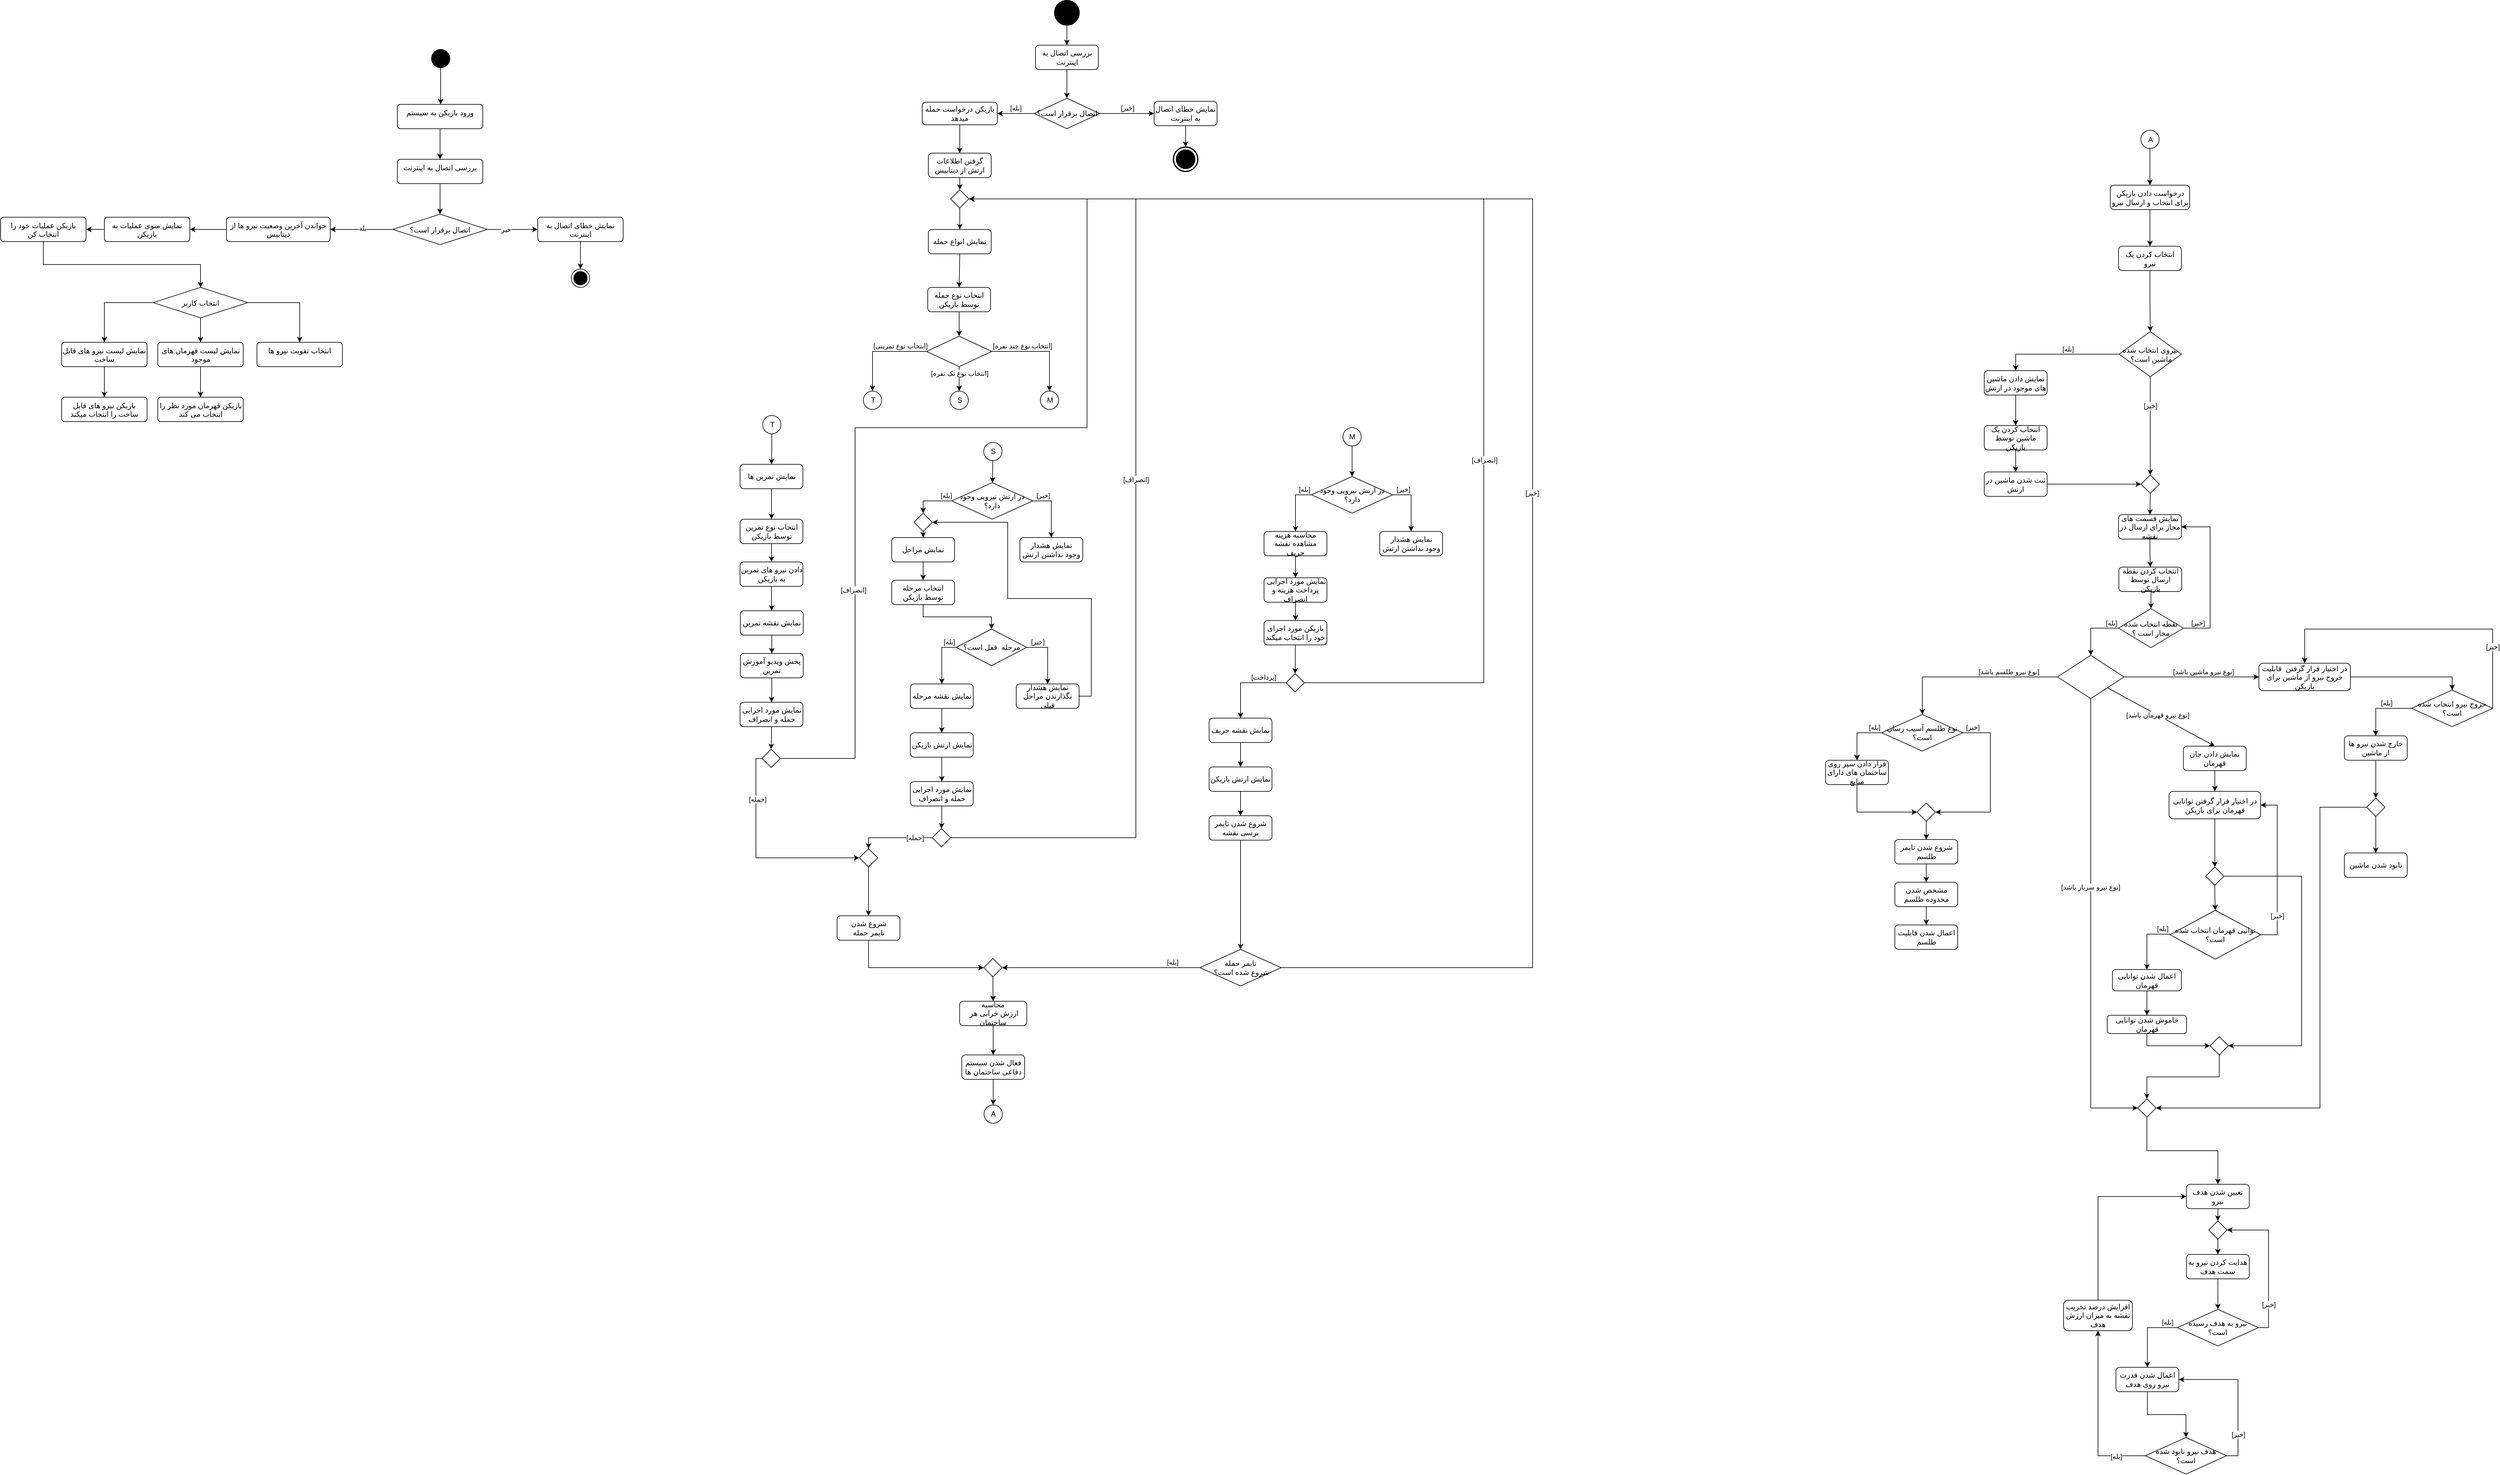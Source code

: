<mxfile version="24.9.3">
  <diagram name="Page-1" id="e7e014a7-5840-1c2e-5031-d8a46d1fe8dd">
    <mxGraphModel dx="2166" dy="1547" grid="1" gridSize="10" guides="1" tooltips="1" connect="1" arrows="1" fold="1" page="0" pageScale="1" pageWidth="1169" pageHeight="826" background="none" math="0" shadow="0">
      <root>
        <mxCell id="0" />
        <mxCell id="1" parent="0" />
        <mxCell id="AVHLMCsRwFBvno4Tyc7N-41" value="" style="ellipse;fillColor=strokeColor;html=1;" parent="1" vertex="1">
          <mxGeometry x="216" y="-440" width="30" height="30" as="geometry" />
        </mxCell>
        <mxCell id="AVHLMCsRwFBvno4Tyc7N-46" value="" style="edgeStyle=orthogonalEdgeStyle;rounded=0;orthogonalLoop=1;jettySize=auto;html=1;" parent="1" source="AVHLMCsRwFBvno4Tyc7N-43" target="AVHLMCsRwFBvno4Tyc7N-45" edge="1">
          <mxGeometry relative="1" as="geometry" />
        </mxCell>
        <mxCell id="AVHLMCsRwFBvno4Tyc7N-43" value="ورود بازیکن به سیستم" style="html=1;align=center;verticalAlign=top;rounded=1;absoluteArcSize=1;arcSize=10;dashed=0;whiteSpace=wrap;" parent="1" vertex="1">
          <mxGeometry x="160" y="-350" width="140" height="40" as="geometry" />
        </mxCell>
        <mxCell id="AVHLMCsRwFBvno4Tyc7N-44" style="edgeStyle=orthogonalEdgeStyle;rounded=0;orthogonalLoop=1;jettySize=auto;html=1;exitX=0.5;exitY=1;exitDx=0;exitDy=0;entryX=0.471;entryY=0.002;entryDx=0;entryDy=0;entryPerimeter=0;" parent="1" source="AVHLMCsRwFBvno4Tyc7N-41" edge="1">
          <mxGeometry relative="1" as="geometry">
            <mxPoint x="230.94" y="-350.0" as="targetPoint" />
          </mxGeometry>
        </mxCell>
        <mxCell id="AVHLMCsRwFBvno4Tyc7N-48" value="" style="edgeStyle=orthogonalEdgeStyle;rounded=0;orthogonalLoop=1;jettySize=auto;html=1;" parent="1" source="AVHLMCsRwFBvno4Tyc7N-45" target="AVHLMCsRwFBvno4Tyc7N-47" edge="1">
          <mxGeometry relative="1" as="geometry" />
        </mxCell>
        <mxCell id="AVHLMCsRwFBvno4Tyc7N-45" value="بررسی اتصال به اینترنت" style="html=1;align=center;verticalAlign=top;rounded=1;absoluteArcSize=1;arcSize=10;dashed=0;whiteSpace=wrap;" parent="1" vertex="1">
          <mxGeometry x="160" y="-260" width="140" height="40" as="geometry" />
        </mxCell>
        <mxCell id="AVHLMCsRwFBvno4Tyc7N-50" value="" style="edgeStyle=orthogonalEdgeStyle;rounded=0;orthogonalLoop=1;jettySize=auto;html=1;" parent="1" source="AVHLMCsRwFBvno4Tyc7N-47" target="AVHLMCsRwFBvno4Tyc7N-49" edge="1">
          <mxGeometry relative="1" as="geometry" />
        </mxCell>
        <mxCell id="AVHLMCsRwFBvno4Tyc7N-55" value="خیر" style="edgeLabel;html=1;align=center;verticalAlign=middle;resizable=0;points=[];" parent="AVHLMCsRwFBvno4Tyc7N-50" vertex="1" connectable="0">
          <mxGeometry x="-0.265" relative="1" as="geometry">
            <mxPoint as="offset" />
          </mxGeometry>
        </mxCell>
        <mxCell id="AVHLMCsRwFBvno4Tyc7N-54" value="" style="edgeStyle=orthogonalEdgeStyle;rounded=0;orthogonalLoop=1;jettySize=auto;html=1;" parent="1" source="AVHLMCsRwFBvno4Tyc7N-47" target="AVHLMCsRwFBvno4Tyc7N-53" edge="1">
          <mxGeometry relative="1" as="geometry" />
        </mxCell>
        <mxCell id="AVHLMCsRwFBvno4Tyc7N-56" value="بله" style="edgeLabel;html=1;align=center;verticalAlign=middle;resizable=0;points=[];" parent="AVHLMCsRwFBvno4Tyc7N-54" vertex="1" connectable="0">
          <mxGeometry x="-0.031" y="-2" relative="1" as="geometry">
            <mxPoint as="offset" />
          </mxGeometry>
        </mxCell>
        <mxCell id="AVHLMCsRwFBvno4Tyc7N-47" value="اتصال برقرار است؟" style="rhombus;" parent="1" vertex="1">
          <mxGeometry x="152.5" y="-170" width="155" height="50" as="geometry" />
        </mxCell>
        <mxCell id="AVHLMCsRwFBvno4Tyc7N-52" value="" style="edgeStyle=orthogonalEdgeStyle;rounded=0;orthogonalLoop=1;jettySize=auto;html=1;" parent="1" source="AVHLMCsRwFBvno4Tyc7N-49" target="AVHLMCsRwFBvno4Tyc7N-51" edge="1">
          <mxGeometry relative="1" as="geometry" />
        </mxCell>
        <mxCell id="AVHLMCsRwFBvno4Tyc7N-49" value="نمایش خطای اتصال به اینترنت" style="html=1;align=center;verticalAlign=top;rounded=1;absoluteArcSize=1;arcSize=10;dashed=0;whiteSpace=wrap;" parent="1" vertex="1">
          <mxGeometry x="390" y="-165" width="140" height="40" as="geometry" />
        </mxCell>
        <mxCell id="AVHLMCsRwFBvno4Tyc7N-51" value="" style="ellipse;html=1;shape=endState;fillColor=strokeColor;" parent="1" vertex="1">
          <mxGeometry x="445" y="-80" width="30" height="30" as="geometry" />
        </mxCell>
        <mxCell id="AVHLMCsRwFBvno4Tyc7N-60" value="" style="edgeStyle=orthogonalEdgeStyle;rounded=0;orthogonalLoop=1;jettySize=auto;html=1;" parent="1" source="AVHLMCsRwFBvno4Tyc7N-53" target="AVHLMCsRwFBvno4Tyc7N-57" edge="1">
          <mxGeometry relative="1" as="geometry" />
        </mxCell>
        <mxCell id="AVHLMCsRwFBvno4Tyc7N-53" value="خواندن آخرین وصعیت نیرو ها از دیتابیس" style="html=1;align=center;verticalAlign=top;rounded=1;absoluteArcSize=1;arcSize=10;dashed=0;whiteSpace=wrap;" parent="1" vertex="1">
          <mxGeometry x="-120" y="-165" width="170" height="40" as="geometry" />
        </mxCell>
        <mxCell id="AVHLMCsRwFBvno4Tyc7N-65" value="" style="edgeStyle=orthogonalEdgeStyle;rounded=0;orthogonalLoop=1;jettySize=auto;html=1;" parent="1" source="AVHLMCsRwFBvno4Tyc7N-57" target="AVHLMCsRwFBvno4Tyc7N-64" edge="1">
          <mxGeometry relative="1" as="geometry" />
        </mxCell>
        <mxCell id="AVHLMCsRwFBvno4Tyc7N-57" value="نمایش منوی عملیات به بازیکن" style="html=1;align=center;verticalAlign=top;rounded=1;absoluteArcSize=1;arcSize=10;dashed=0;whiteSpace=wrap;" parent="1" vertex="1">
          <mxGeometry x="-320" y="-165" width="140" height="40" as="geometry" />
        </mxCell>
        <mxCell id="AVHLMCsRwFBvno4Tyc7N-68" style="edgeStyle=orthogonalEdgeStyle;rounded=0;orthogonalLoop=1;jettySize=auto;html=1;exitX=0;exitY=0.5;exitDx=0;exitDy=0;entryX=0.5;entryY=0;entryDx=0;entryDy=0;" parent="1" source="AVHLMCsRwFBvno4Tyc7N-59" target="AVHLMCsRwFBvno4Tyc7N-62" edge="1">
          <mxGeometry relative="1" as="geometry" />
        </mxCell>
        <mxCell id="AVHLMCsRwFBvno4Tyc7N-69" style="edgeStyle=orthogonalEdgeStyle;rounded=0;orthogonalLoop=1;jettySize=auto;html=1;exitX=0.5;exitY=1;exitDx=0;exitDy=0;entryX=0.5;entryY=0;entryDx=0;entryDy=0;" parent="1" source="AVHLMCsRwFBvno4Tyc7N-59" target="AVHLMCsRwFBvno4Tyc7N-63" edge="1">
          <mxGeometry relative="1" as="geometry" />
        </mxCell>
        <mxCell id="AVHLMCsRwFBvno4Tyc7N-70" style="edgeStyle=orthogonalEdgeStyle;rounded=0;orthogonalLoop=1;jettySize=auto;html=1;exitX=1;exitY=0.5;exitDx=0;exitDy=0;entryX=0.5;entryY=0;entryDx=0;entryDy=0;" parent="1" source="AVHLMCsRwFBvno4Tyc7N-59" target="AVHLMCsRwFBvno4Tyc7N-67" edge="1">
          <mxGeometry relative="1" as="geometry" />
        </mxCell>
        <mxCell id="AVHLMCsRwFBvno4Tyc7N-59" value="انتخاب کاربر" style="rhombus;" parent="1" vertex="1">
          <mxGeometry x="-240" y="-50" width="155" height="50" as="geometry" />
        </mxCell>
        <mxCell id="AVHLMCsRwFBvno4Tyc7N-72" value="" style="edgeStyle=orthogonalEdgeStyle;rounded=0;orthogonalLoop=1;jettySize=auto;html=1;" parent="1" source="AVHLMCsRwFBvno4Tyc7N-62" target="AVHLMCsRwFBvno4Tyc7N-71" edge="1">
          <mxGeometry relative="1" as="geometry" />
        </mxCell>
        <mxCell id="AVHLMCsRwFBvno4Tyc7N-62" value="نمایش لیست نیرو های قابل ساخت" style="html=1;align=center;verticalAlign=top;rounded=1;absoluteArcSize=1;arcSize=10;dashed=0;whiteSpace=wrap;" parent="1" vertex="1">
          <mxGeometry x="-390" y="40" width="140" height="40" as="geometry" />
        </mxCell>
        <mxCell id="AVHLMCsRwFBvno4Tyc7N-74" value="" style="edgeStyle=orthogonalEdgeStyle;rounded=0;orthogonalLoop=1;jettySize=auto;html=1;" parent="1" source="AVHLMCsRwFBvno4Tyc7N-63" target="AVHLMCsRwFBvno4Tyc7N-73" edge="1">
          <mxGeometry relative="1" as="geometry" />
        </mxCell>
        <mxCell id="AVHLMCsRwFBvno4Tyc7N-63" value="نمایش لیست قهرمان های موجود" style="html=1;align=center;verticalAlign=top;rounded=1;absoluteArcSize=1;arcSize=10;dashed=0;whiteSpace=wrap;" parent="1" vertex="1">
          <mxGeometry x="-232.5" y="40" width="140" height="40" as="geometry" />
        </mxCell>
        <mxCell id="AVHLMCsRwFBvno4Tyc7N-66" style="edgeStyle=orthogonalEdgeStyle;rounded=0;orthogonalLoop=1;jettySize=auto;html=1;exitX=0.5;exitY=1;exitDx=0;exitDy=0;entryX=0.5;entryY=0;entryDx=0;entryDy=0;" parent="1" source="AVHLMCsRwFBvno4Tyc7N-64" target="AVHLMCsRwFBvno4Tyc7N-59" edge="1">
          <mxGeometry relative="1" as="geometry">
            <mxPoint x="-190" y="-60" as="targetPoint" />
          </mxGeometry>
        </mxCell>
        <mxCell id="AVHLMCsRwFBvno4Tyc7N-64" value="بازیکن عملیات خود را انتخاب کن" style="html=1;align=center;verticalAlign=top;rounded=1;absoluteArcSize=1;arcSize=10;dashed=0;whiteSpace=wrap;" parent="1" vertex="1">
          <mxGeometry x="-490" y="-165" width="140" height="40" as="geometry" />
        </mxCell>
        <mxCell id="AVHLMCsRwFBvno4Tyc7N-67" value="انتخاب تقویت نیرو ها" style="html=1;align=center;verticalAlign=top;rounded=1;absoluteArcSize=1;arcSize=10;dashed=0;whiteSpace=wrap;" parent="1" vertex="1">
          <mxGeometry x="-70" y="40" width="140" height="40" as="geometry" />
        </mxCell>
        <mxCell id="AVHLMCsRwFBvno4Tyc7N-71" value="بازیکن نیرو های قابل ساخت را انتخاب میکند" style="html=1;align=center;verticalAlign=top;rounded=1;absoluteArcSize=1;arcSize=10;dashed=0;whiteSpace=wrap;" parent="1" vertex="1">
          <mxGeometry x="-390" y="130" width="140" height="40" as="geometry" />
        </mxCell>
        <mxCell id="AVHLMCsRwFBvno4Tyc7N-73" value="بازیکن قهرمان مورد نظر را انتخاب می کند" style="html=1;align=center;verticalAlign=top;rounded=1;absoluteArcSize=1;arcSize=10;dashed=0;whiteSpace=wrap;" parent="1" vertex="1">
          <mxGeometry x="-232.5" y="130" width="140" height="40" as="geometry" />
        </mxCell>
        <mxCell id="Zq9gSJMjhTouXHFtVj0h-3" value="" style="shape=ellipse;html=1;fillColor=strokeColor;strokeWidth=2;verticalLabelPosition=bottom;verticalAlignment=top;perimeter=ellipsePerimeter;" parent="1" vertex="1">
          <mxGeometry x="1237" y="-520" width="40" height="40" as="geometry" />
        </mxCell>
        <mxCell id="Zq9gSJMjhTouXHFtVj0h-16" style="rounded=0;orthogonalLoop=1;jettySize=auto;html=1;exitX=0.5;exitY=1;exitDx=0;exitDy=0;entryX=0.5;entryY=0;entryDx=0;entryDy=0;" parent="1" target="Zq9gSJMjhTouXHFtVj0h-14" edge="1">
          <mxGeometry relative="1" as="geometry">
            <mxPoint x="1257" y="-481" as="sourcePoint" />
          </mxGeometry>
        </mxCell>
        <mxCell id="Zq9gSJMjhTouXHFtVj0h-14" value="بررسی اتصال به اینترنت" style="shape=rect;html=1;rounded=1;whiteSpace=wrap;align=center;" parent="1" vertex="1">
          <mxGeometry x="1205.5" y="-447" width="103" height="40" as="geometry" />
        </mxCell>
        <mxCell id="Zq9gSJMjhTouXHFtVj0h-26" value="[خیر]" style="html=1;elbow=vertical;verticalAlign=bottom;endArrow=classic;rounded=0;labelBackgroundColor=none;endSize=6;endFill=1;exitX=1;exitY=0.5;exitDx=0;exitDy=0;entryX=0;entryY=0.5;entryDx=0;entryDy=0;" parent="1" source="Zq9gSJMjhTouXHFtVj0h-30" target="Zq9gSJMjhTouXHFtVj0h-96" edge="1">
          <mxGeometry relative="1" as="geometry">
            <mxPoint x="1390" y="-335" as="targetPoint" />
            <mxPoint x="1320" y="-300" as="sourcePoint" />
          </mxGeometry>
        </mxCell>
        <mxCell id="Zq9gSJMjhTouXHFtVj0h-27" value="[بله]" style="html=1;elbow=vertical;verticalAlign=bottom;endArrow=classic;rounded=0;labelBackgroundColor=none;endFill=1;exitX=0;exitY=0.5;exitDx=0;exitDy=0;entryX=1;entryY=0.5;entryDx=0;entryDy=0;" parent="1" source="Zq9gSJMjhTouXHFtVj0h-30" target="Zq9gSJMjhTouXHFtVj0h-40" edge="1">
          <mxGeometry relative="1" as="geometry">
            <mxPoint x="1140" y="-335" as="targetPoint" />
            <mxPoint x="1237" y="-340.364" as="sourcePoint" />
          </mxGeometry>
        </mxCell>
        <mxCell id="Zq9gSJMjhTouXHFtVj0h-28" style="rounded=0;orthogonalLoop=1;jettySize=auto;html=1;exitX=0.5;exitY=1;exitDx=0;exitDy=0;entryX=0.5;entryY=0;entryDx=0;entryDy=0;" parent="1" source="Zq9gSJMjhTouXHFtVj0h-14" edge="1">
          <mxGeometry relative="1" as="geometry">
            <mxPoint x="1257" y="-360" as="targetPoint" />
          </mxGeometry>
        </mxCell>
        <mxCell id="Zq9gSJMjhTouXHFtVj0h-30" value="&lt;span style=&quot;text-wrap-mode: nowrap;&quot;&gt;اتصال برقرار است؟&lt;/span&gt;" style="rhombus;whiteSpace=wrap;html=1;" parent="1" vertex="1">
          <mxGeometry x="1203.5" y="-360" width="107" height="50" as="geometry" />
        </mxCell>
        <mxCell id="Zq9gSJMjhTouXHFtVj0h-40" value="بازیکن درخواست حمله میدهد" style="shape=rect;html=1;rounded=1;whiteSpace=wrap;align=center;" parent="1" vertex="1">
          <mxGeometry x="1020" y="-353.5" width="123" height="37" as="geometry" />
        </mxCell>
        <mxCell id="Zq9gSJMjhTouXHFtVj0h-41" style="rounded=0;orthogonalLoop=1;jettySize=auto;html=1;exitX=0.5;exitY=1;exitDx=0;exitDy=0;entryX=0.5;entryY=0;entryDx=0;entryDy=0;" parent="1" source="Zq9gSJMjhTouXHFtVj0h-40" target="Zq9gSJMjhTouXHFtVj0h-42" edge="1">
          <mxGeometry relative="1" as="geometry">
            <mxPoint x="1081.5" y="-270" as="targetPoint" />
          </mxGeometry>
        </mxCell>
        <mxCell id="Zq9gSJMjhTouXHFtVj0h-42" value="گرفتن اطلاعات ارتش از دیتابیس" style="shape=rect;html=1;rounded=1;whiteSpace=wrap;align=center;" parent="1" vertex="1">
          <mxGeometry x="1030" y="-270" width="103" height="40" as="geometry" />
        </mxCell>
        <mxCell id="Zq9gSJMjhTouXHFtVj0h-43" style="rounded=0;orthogonalLoop=1;jettySize=auto;html=1;exitX=0.5;exitY=1;exitDx=0;exitDy=0;entryX=0.5;entryY=0;entryDx=0;entryDy=0;" parent="1" source="Zq9gSJMjhTouXHFtVj0h-42" target="Zq9gSJMjhTouXHFtVj0h-214" edge="1">
          <mxGeometry relative="1" as="geometry">
            <mxPoint x="1120" y="-180" as="targetPoint" />
          </mxGeometry>
        </mxCell>
        <mxCell id="Zq9gSJMjhTouXHFtVj0h-45" style="rounded=0;orthogonalLoop=1;jettySize=auto;html=1;exitX=0.5;exitY=1;exitDx=0;exitDy=0;entryX=0.5;entryY=0;entryDx=0;entryDy=0;" parent="1" source="Zq9gSJMjhTouXHFtVj0h-215" target="Zq9gSJMjhTouXHFtVj0h-46" edge="1">
          <mxGeometry relative="1" as="geometry">
            <mxPoint x="1079" y="-60" as="targetPoint" />
            <mxPoint x="1080.5" y="-100" as="sourcePoint" />
          </mxGeometry>
        </mxCell>
        <mxCell id="Zq9gSJMjhTouXHFtVj0h-64" value="" style="edgeStyle=orthogonalEdgeStyle;rounded=0;orthogonalLoop=1;jettySize=auto;html=1;" parent="1" source="Zq9gSJMjhTouXHFtVj0h-46" target="Zq9gSJMjhTouXHFtVj0h-50" edge="1">
          <mxGeometry relative="1" as="geometry" />
        </mxCell>
        <mxCell id="Zq9gSJMjhTouXHFtVj0h-46" value="انتخاب نوع حمله توسط بازیکن" style="shape=rect;html=1;rounded=1;whiteSpace=wrap;align=center;" parent="1" vertex="1">
          <mxGeometry x="1029" y="-50" width="103" height="40" as="geometry" />
        </mxCell>
        <mxCell id="Zq9gSJMjhTouXHFtVj0h-48" value="[انتخاب نوع تک نفره]" style="elbow=vertical;verticalAlign=bottom;endArrow=classic;rounded=0;labelBackgroundColor=default;endSize=6;endFill=1;exitX=0.5;exitY=1;exitDx=0;exitDy=0;entryX=0.5;entryY=0;entryDx=0;entryDy=0;jumpStyle=none;textShadow=0;labelBorderColor=none;fontColor=default;html=1;shadow=0;flowAnimation=0;" parent="1" source="Zq9gSJMjhTouXHFtVj0h-50" target="Zq9gSJMjhTouXHFtVj0h-57" edge="1">
          <mxGeometry relative="1" as="geometry">
            <mxPoint x="1080.5" y="130.0" as="targetPoint" />
            <mxPoint x="993.5" y="130.0" as="sourcePoint" />
          </mxGeometry>
        </mxCell>
        <mxCell id="Zq9gSJMjhTouXHFtVj0h-49" value="[انتخاب نوع تمرینی]" style="html=1;verticalAlign=bottom;endArrow=classic;rounded=0;labelBackgroundColor=none;endFill=1;exitX=0;exitY=0.5;exitDx=0;exitDy=0;edgeStyle=orthogonalEdgeStyle;entryX=0.5;entryY=0;entryDx=0;entryDy=0;" parent="1" source="Zq9gSJMjhTouXHFtVj0h-50" target="Zq9gSJMjhTouXHFtVj0h-55" edge="1">
          <mxGeometry x="-0.433" relative="1" as="geometry">
            <mxPoint x="913.5" y="55" as="targetPoint" />
            <mxPoint x="1060.5" y="49.636" as="sourcePoint" />
            <mxPoint as="offset" />
          </mxGeometry>
        </mxCell>
        <mxCell id="Zq9gSJMjhTouXHFtVj0h-50" value="" style="rhombus;whiteSpace=wrap;html=1;" parent="1" vertex="1">
          <mxGeometry x="1027" y="30" width="107" height="50" as="geometry" />
        </mxCell>
        <mxCell id="Zq9gSJMjhTouXHFtVj0h-53" value="[انتخاب نوع چند نفره]" style="html=1;elbow=vertical;verticalAlign=bottom;endArrow=classic;rounded=0;labelBackgroundColor=none;endSize=6;endFill=1;exitX=1;exitY=0.5;exitDx=0;exitDy=0;entryX=0.5;entryY=0;entryDx=0;entryDy=0;edgeStyle=orthogonalEdgeStyle;" parent="1" source="Zq9gSJMjhTouXHFtVj0h-50" target="Zq9gSJMjhTouXHFtVj0h-59" edge="1">
          <mxGeometry x="-0.379" relative="1" as="geometry">
            <mxPoint x="1252.5" y="54.7" as="targetPoint" />
            <mxPoint x="1143.5" y="54.7" as="sourcePoint" />
            <mxPoint as="offset" />
          </mxGeometry>
        </mxCell>
        <mxCell id="Zq9gSJMjhTouXHFtVj0h-55" value="T" style="ellipse;html=1;" parent="1" vertex="1">
          <mxGeometry x="923.5" y="120" width="30" height="30" as="geometry" />
        </mxCell>
        <mxCell id="Zq9gSJMjhTouXHFtVj0h-57" value="S" style="ellipse;html=1;" parent="1" vertex="1">
          <mxGeometry x="1065.5" y="120" width="30" height="30" as="geometry" />
        </mxCell>
        <mxCell id="Zq9gSJMjhTouXHFtVj0h-59" value="M" style="ellipse;html=1;" parent="1" vertex="1">
          <mxGeometry x="1213.5" y="120" width="30" height="30" as="geometry" />
        </mxCell>
        <mxCell id="Zq9gSJMjhTouXHFtVj0h-67" value="" style="edgeStyle=orthogonalEdgeStyle;rounded=0;orthogonalLoop=1;jettySize=auto;html=1;" parent="1" source="Zq9gSJMjhTouXHFtVj0h-60" target="Zq9gSJMjhTouXHFtVj0h-65" edge="1">
          <mxGeometry relative="1" as="geometry" />
        </mxCell>
        <mxCell id="Zq9gSJMjhTouXHFtVj0h-60" value="T" style="ellipse;html=1;" parent="1" vertex="1">
          <mxGeometry x="758.5" y="160" width="30" height="30" as="geometry" />
        </mxCell>
        <mxCell id="Zq9gSJMjhTouXHFtVj0h-82" value="" style="rounded=0;orthogonalLoop=1;jettySize=auto;html=1;" parent="1" source="Zq9gSJMjhTouXHFtVj0h-61" target="Zq9gSJMjhTouXHFtVj0h-79" edge="1">
          <mxGeometry relative="1" as="geometry" />
        </mxCell>
        <mxCell id="Zq9gSJMjhTouXHFtVj0h-61" value="S" style="ellipse;html=1;" parent="1" vertex="1">
          <mxGeometry x="1120.75" y="204" width="30" height="30" as="geometry" />
        </mxCell>
        <mxCell id="Zq9gSJMjhTouXHFtVj0h-109" value="" style="edgeStyle=orthogonalEdgeStyle;rounded=0;orthogonalLoop=1;jettySize=auto;html=1;" parent="1" source="Zq9gSJMjhTouXHFtVj0h-62" target="Zq9gSJMjhTouXHFtVj0h-105" edge="1">
          <mxGeometry relative="1" as="geometry" />
        </mxCell>
        <mxCell id="Zq9gSJMjhTouXHFtVj0h-62" value="M" style="ellipse;html=1;" parent="1" vertex="1">
          <mxGeometry x="1709.25" y="180" width="30" height="30" as="geometry" />
        </mxCell>
        <mxCell id="Zq9gSJMjhTouXHFtVj0h-69" value="" style="edgeStyle=orthogonalEdgeStyle;rounded=0;orthogonalLoop=1;jettySize=auto;html=1;" parent="1" source="Zq9gSJMjhTouXHFtVj0h-65" target="Zq9gSJMjhTouXHFtVj0h-68" edge="1">
          <mxGeometry relative="1" as="geometry" />
        </mxCell>
        <mxCell id="Zq9gSJMjhTouXHFtVj0h-65" value="نمایش تمرین ها" style="shape=rect;html=1;rounded=1;whiteSpace=wrap;align=center;" parent="1" vertex="1">
          <mxGeometry x="721.5" y="240" width="103" height="40" as="geometry" />
        </mxCell>
        <mxCell id="Zq9gSJMjhTouXHFtVj0h-71" value="" style="edgeStyle=orthogonalEdgeStyle;rounded=0;orthogonalLoop=1;jettySize=auto;html=1;" parent="1" source="Zq9gSJMjhTouXHFtVj0h-68" target="Zq9gSJMjhTouXHFtVj0h-70" edge="1">
          <mxGeometry relative="1" as="geometry" />
        </mxCell>
        <mxCell id="Zq9gSJMjhTouXHFtVj0h-68" value="انتخاب نوع تمرین توسط بازیکن" style="shape=rect;html=1;rounded=1;whiteSpace=wrap;align=center;" parent="1" vertex="1">
          <mxGeometry x="721.5" y="330" width="103" height="40" as="geometry" />
        </mxCell>
        <mxCell id="Zq9gSJMjhTouXHFtVj0h-73" value="" style="edgeStyle=orthogonalEdgeStyle;rounded=0;orthogonalLoop=1;jettySize=auto;html=1;" parent="1" source="Zq9gSJMjhTouXHFtVj0h-70" target="Zq9gSJMjhTouXHFtVj0h-72" edge="1">
          <mxGeometry relative="1" as="geometry" />
        </mxCell>
        <mxCell id="Zq9gSJMjhTouXHFtVj0h-70" value="دادن نیرو های تمرین به بازیکن" style="shape=rect;html=1;rounded=1;whiteSpace=wrap;align=center;" parent="1" vertex="1">
          <mxGeometry x="721.5" y="400" width="103" height="40" as="geometry" />
        </mxCell>
        <mxCell id="Zq9gSJMjhTouXHFtVj0h-76" value="" style="edgeStyle=orthogonalEdgeStyle;rounded=0;orthogonalLoop=1;jettySize=auto;html=1;" parent="1" source="Zq9gSJMjhTouXHFtVj0h-72" target="Zq9gSJMjhTouXHFtVj0h-74" edge="1">
          <mxGeometry relative="1" as="geometry" />
        </mxCell>
        <mxCell id="Zq9gSJMjhTouXHFtVj0h-72" value="نمایش نقشه تمرین" style="shape=rect;html=1;rounded=1;whiteSpace=wrap;align=center;" parent="1" vertex="1">
          <mxGeometry x="722" y="480" width="103" height="40" as="geometry" />
        </mxCell>
        <mxCell id="Zq9gSJMjhTouXHFtVj0h-146" style="edgeStyle=orthogonalEdgeStyle;rounded=0;orthogonalLoop=1;jettySize=auto;html=1;exitX=0.5;exitY=1;exitDx=0;exitDy=0;entryX=0.5;entryY=0;entryDx=0;entryDy=0;" parent="1" source="Zq9gSJMjhTouXHFtVj0h-74" target="Zq9gSJMjhTouXHFtVj0h-141" edge="1">
          <mxGeometry relative="1" as="geometry" />
        </mxCell>
        <mxCell id="Zq9gSJMjhTouXHFtVj0h-74" value="پخش ویدیو آموزش تمرین" style="shape=rect;html=1;rounded=1;whiteSpace=wrap;align=center;" parent="1" vertex="1">
          <mxGeometry x="722" y="550" width="103" height="40" as="geometry" />
        </mxCell>
        <mxCell id="Zq9gSJMjhTouXHFtVj0h-78" value="[بله]" style="html=1;verticalAlign=bottom;endArrow=classic;rounded=0;labelBackgroundColor=default;endFill=1;exitX=0;exitY=0.5;exitDx=0;exitDy=0;edgeStyle=elbowEdgeStyle;elbow=vertical;entryX=0.5;entryY=0;entryDx=0;entryDy=0;" parent="1" source="Zq9gSJMjhTouXHFtVj0h-79" target="Zq9gSJMjhTouXHFtVj0h-217" edge="1">
          <mxGeometry x="-0.718" relative="1" as="geometry">
            <mxPoint x="1090" y="360" as="targetPoint" />
            <mxPoint x="1083.5" y="345" as="sourcePoint" />
            <Array as="points">
              <mxPoint x="1060" y="300" />
            </Array>
            <mxPoint as="offset" />
          </mxGeometry>
        </mxCell>
        <mxCell id="Zq9gSJMjhTouXHFtVj0h-79" value="در ارتش نیرویی وجود دارد؟" style="rhombus;whiteSpace=wrap;html=1;" parent="1" vertex="1">
          <mxGeometry x="1068.25" y="270" width="133" height="60" as="geometry" />
        </mxCell>
        <mxCell id="Zq9gSJMjhTouXHFtVj0h-81" value="[خیر]" style="html=1;verticalAlign=bottom;endArrow=classic;rounded=0;labelBackgroundColor=default;endFill=1;exitX=1;exitY=0.5;exitDx=0;exitDy=0;edgeStyle=elbowEdgeStyle;entryX=0.5;entryY=0;entryDx=0;entryDy=0;elbow=vertical;" parent="1" source="Zq9gSJMjhTouXHFtVj0h-79" target="Zq9gSJMjhTouXHFtVj0h-83" edge="1">
          <mxGeometry x="-0.628" relative="1" as="geometry">
            <mxPoint x="1220" y="380" as="targetPoint" />
            <mxPoint x="1209.5" y="325" as="sourcePoint" />
            <mxPoint as="offset" />
            <Array as="points">
              <mxPoint x="1220" y="300" />
            </Array>
          </mxGeometry>
        </mxCell>
        <mxCell id="Zq9gSJMjhTouXHFtVj0h-83" value="نمایش هشدار&lt;div&gt;وجود نداشتن ارتش&lt;/div&gt;" style="shape=rect;html=1;rounded=1;whiteSpace=wrap;align=center;" parent="1" vertex="1">
          <mxGeometry x="1180" y="360" width="103" height="40" as="geometry" />
        </mxCell>
        <mxCell id="Zq9gSJMjhTouXHFtVj0h-88" value="" style="edgeStyle=orthogonalEdgeStyle;rounded=0;orthogonalLoop=1;jettySize=auto;html=1;" parent="1" source="Zq9gSJMjhTouXHFtVj0h-84" target="Zq9gSJMjhTouXHFtVj0h-87" edge="1">
          <mxGeometry relative="1" as="geometry" />
        </mxCell>
        <mxCell id="Zq9gSJMjhTouXHFtVj0h-84" value="نمایش مراحل" style="shape=rect;html=1;rounded=1;whiteSpace=wrap;align=center;" parent="1" vertex="1">
          <mxGeometry x="970" y="360" width="103" height="40" as="geometry" />
        </mxCell>
        <mxCell id="Zq9gSJMjhTouXHFtVj0h-92" style="edgeStyle=orthogonalEdgeStyle;rounded=0;orthogonalLoop=1;jettySize=auto;html=1;exitX=0.5;exitY=1;exitDx=0;exitDy=0;entryX=0.5;entryY=0;entryDx=0;entryDy=0;" parent="1" source="Zq9gSJMjhTouXHFtVj0h-87" target="Zq9gSJMjhTouXHFtVj0h-90" edge="1">
          <mxGeometry relative="1" as="geometry" />
        </mxCell>
        <mxCell id="Zq9gSJMjhTouXHFtVj0h-87" value="انتخاب مرحله توسط بازیکن" style="shape=rect;html=1;rounded=1;whiteSpace=wrap;align=center;" parent="1" vertex="1">
          <mxGeometry x="970" y="430" width="103" height="40" as="geometry" />
        </mxCell>
        <mxCell id="Zq9gSJMjhTouXHFtVj0h-89" value="[بله]" style="html=1;verticalAlign=bottom;endArrow=classic;rounded=0;labelBackgroundColor=default;endFill=1;exitX=0;exitY=0.5;exitDx=0;exitDy=0;edgeStyle=elbowEdgeStyle;elbow=vertical;entryX=0.5;entryY=0;entryDx=0;entryDy=0;" parent="1" source="Zq9gSJMjhTouXHFtVj0h-90" target="Zq9gSJMjhTouXHFtVj0h-100" edge="1">
          <mxGeometry x="-0.718" relative="1" as="geometry">
            <mxPoint x="1049.75" y="605" as="targetPoint" />
            <mxPoint x="1081.25" y="590" as="sourcePoint" />
            <Array as="points">
              <mxPoint x="1057.75" y="540" />
            </Array>
            <mxPoint as="offset" />
          </mxGeometry>
        </mxCell>
        <mxCell id="Zq9gSJMjhTouXHFtVj0h-90" value="مرحله&amp;nbsp; قفل است؟" style="rhombus;whiteSpace=wrap;html=1;" parent="1" vertex="1">
          <mxGeometry x="1075.75" y="510" width="115.51" height="60" as="geometry" />
        </mxCell>
        <mxCell id="Zq9gSJMjhTouXHFtVj0h-91" value="[خیر]" style="html=1;verticalAlign=bottom;endArrow=classic;rounded=0;labelBackgroundColor=default;endFill=1;exitX=1;exitY=0.5;exitDx=0;exitDy=0;edgeStyle=elbowEdgeStyle;entryX=0.5;entryY=0;entryDx=0;entryDy=0;elbow=vertical;" parent="1" source="Zq9gSJMjhTouXHFtVj0h-90" target="Zq9gSJMjhTouXHFtVj0h-99" edge="1">
          <mxGeometry x="-0.628" relative="1" as="geometry">
            <mxPoint x="1219.75" y="605" as="targetPoint" />
            <mxPoint x="1207.25" y="570" as="sourcePoint" />
            <mxPoint as="offset" />
            <Array as="points">
              <mxPoint x="1197.75" y="540" />
            </Array>
          </mxGeometry>
        </mxCell>
        <mxCell id="Zq9gSJMjhTouXHFtVj0h-98" value="" style="edgeStyle=orthogonalEdgeStyle;rounded=0;orthogonalLoop=1;jettySize=auto;html=1;" parent="1" source="Zq9gSJMjhTouXHFtVj0h-96" target="Zq9gSJMjhTouXHFtVj0h-97" edge="1">
          <mxGeometry relative="1" as="geometry" />
        </mxCell>
        <mxCell id="Zq9gSJMjhTouXHFtVj0h-96" value="نمایش خطای اتصال به اینترنت" style="shape=rect;html=1;rounded=1;whiteSpace=wrap;align=center;" parent="1" vertex="1">
          <mxGeometry x="1400" y="-355" width="103" height="40" as="geometry" />
        </mxCell>
        <mxCell id="Zq9gSJMjhTouXHFtVj0h-97" value="" style="html=1;shape=mxgraph.sysml.actFinal;strokeWidth=2;verticalLabelPosition=bottom;verticalAlignment=top;" parent="1" vertex="1">
          <mxGeometry x="1431.5" y="-280" width="40" height="40" as="geometry" />
        </mxCell>
        <mxCell id="Zq9gSJMjhTouXHFtVj0h-120" style="edgeStyle=orthogonalEdgeStyle;rounded=0;orthogonalLoop=1;jettySize=auto;html=1;exitX=1;exitY=0.5;exitDx=0;exitDy=0;entryX=1;entryY=0.5;entryDx=0;entryDy=0;" parent="1" source="Zq9gSJMjhTouXHFtVj0h-99" target="Zq9gSJMjhTouXHFtVj0h-217" edge="1">
          <mxGeometry relative="1" as="geometry">
            <mxPoint x="1291" y="620" as="sourcePoint" />
            <mxPoint x="1140" y="380" as="targetPoint" />
            <Array as="points">
              <mxPoint x="1297" y="620" />
              <mxPoint x="1297" y="460" />
              <mxPoint x="1160" y="460" />
              <mxPoint x="1160" y="335" />
            </Array>
          </mxGeometry>
        </mxCell>
        <mxCell id="Zq9gSJMjhTouXHFtVj0h-99" value="نمایش هشدار&lt;div&gt;نگذارندن مراحل قبلی&lt;/div&gt;" style="shape=rect;html=1;rounded=1;whiteSpace=wrap;align=center;" parent="1" vertex="1">
          <mxGeometry x="1174" y="600" width="103" height="40" as="geometry" />
        </mxCell>
        <mxCell id="Zq9gSJMjhTouXHFtVj0h-127" value="" style="edgeStyle=orthogonalEdgeStyle;rounded=0;orthogonalLoop=1;jettySize=auto;html=1;" parent="1" source="Zq9gSJMjhTouXHFtVj0h-100" target="Zq9gSJMjhTouXHFtVj0h-125" edge="1">
          <mxGeometry relative="1" as="geometry" />
        </mxCell>
        <mxCell id="Zq9gSJMjhTouXHFtVj0h-100" value="نمایش نقشه مرحله" style="shape=rect;html=1;rounded=1;whiteSpace=wrap;align=center;" parent="1" vertex="1">
          <mxGeometry x="1000.5" y="600" width="103" height="40" as="geometry" />
        </mxCell>
        <mxCell id="Zq9gSJMjhTouXHFtVj0h-104" value="[بله]" style="html=1;verticalAlign=bottom;endArrow=classic;rounded=0;labelBackgroundColor=default;endFill=1;exitX=0;exitY=0.5;exitDx=0;exitDy=0;edgeStyle=elbowEdgeStyle;elbow=vertical;entryX=0.5;entryY=0;entryDx=0;entryDy=0;" parent="1" source="Zq9gSJMjhTouXHFtVj0h-105" target="Zq9gSJMjhTouXHFtVj0h-108" edge="1">
          <mxGeometry x="-0.718" relative="1" as="geometry">
            <mxPoint x="1679.5" y="350" as="targetPoint" />
            <mxPoint x="1673" y="335" as="sourcePoint" />
            <Array as="points">
              <mxPoint x="1649.5" y="290" />
            </Array>
            <mxPoint as="offset" />
          </mxGeometry>
        </mxCell>
        <mxCell id="Zq9gSJMjhTouXHFtVj0h-105" value="در ارتش نیرویی وجود دارد؟" style="rhombus;whiteSpace=wrap;html=1;" parent="1" vertex="1">
          <mxGeometry x="1657.75" y="260" width="133" height="60" as="geometry" />
        </mxCell>
        <mxCell id="Zq9gSJMjhTouXHFtVj0h-106" value="[خیر]" style="html=1;verticalAlign=bottom;endArrow=classic;rounded=0;labelBackgroundColor=default;endFill=1;exitX=1;exitY=0.5;exitDx=0;exitDy=0;edgeStyle=elbowEdgeStyle;entryX=0.5;entryY=0;entryDx=0;entryDy=0;elbow=vertical;" parent="1" source="Zq9gSJMjhTouXHFtVj0h-105" target="Zq9gSJMjhTouXHFtVj0h-107" edge="1">
          <mxGeometry x="-0.628" relative="1" as="geometry">
            <mxPoint x="1809.5" y="370" as="targetPoint" />
            <mxPoint x="1799" y="315" as="sourcePoint" />
            <mxPoint as="offset" />
            <Array as="points">
              <mxPoint x="1809.5" y="290" />
            </Array>
          </mxGeometry>
        </mxCell>
        <mxCell id="Zq9gSJMjhTouXHFtVj0h-107" value="نمایش هشدار&lt;div&gt;وجود نداشتن ارتش&lt;/div&gt;" style="shape=rect;html=1;rounded=1;whiteSpace=wrap;align=center;" parent="1" vertex="1">
          <mxGeometry x="1769.5" y="350" width="103" height="40" as="geometry" />
        </mxCell>
        <mxCell id="Zq9gSJMjhTouXHFtVj0h-111" value="" style="edgeStyle=orthogonalEdgeStyle;rounded=0;orthogonalLoop=1;jettySize=auto;html=1;" parent="1" source="Zq9gSJMjhTouXHFtVj0h-108" target="Zq9gSJMjhTouXHFtVj0h-110" edge="1">
          <mxGeometry relative="1" as="geometry" />
        </mxCell>
        <mxCell id="Zq9gSJMjhTouXHFtVj0h-108" value="محاسبه هزینه مشاهده نقشه حریف" style="shape=rect;html=1;rounded=1;whiteSpace=wrap;align=center;" parent="1" vertex="1">
          <mxGeometry x="1580" y="350" width="103" height="40" as="geometry" />
        </mxCell>
        <mxCell id="Zq9gSJMjhTouXHFtVj0h-117" value="" style="edgeStyle=orthogonalEdgeStyle;rounded=0;orthogonalLoop=1;jettySize=auto;html=1;" parent="1" source="Zq9gSJMjhTouXHFtVj0h-110" target="Zq9gSJMjhTouXHFtVj0h-116" edge="1">
          <mxGeometry relative="1" as="geometry" />
        </mxCell>
        <mxCell id="Zq9gSJMjhTouXHFtVj0h-110" value="نمایش مورد اجرایی&amp;nbsp; پرداخت هزینه و انصراف" style="shape=rect;html=1;rounded=1;whiteSpace=wrap;align=center;" parent="1" vertex="1">
          <mxGeometry x="1580" y="426" width="103" height="40" as="geometry" />
        </mxCell>
        <mxCell id="Zq9gSJMjhTouXHFtVj0h-113" value="[پرداخت]" style="html=1;verticalAlign=bottom;endArrow=classic;rounded=0;labelBackgroundColor=none;endFill=1;exitX=0;exitY=0.5;exitDx=0;exitDy=0;edgeStyle=orthogonalEdgeStyle;entryX=0.5;entryY=0;entryDx=0;entryDy=0;" parent="1" source="Zq9gSJMjhTouXHFtVj0h-114" target="Zq9gSJMjhTouXHFtVj0h-119" edge="1">
          <mxGeometry x="-0.433" relative="1" as="geometry">
            <mxPoint x="1521" y="673" as="targetPoint" />
            <mxPoint x="1613.014" y="602.636" as="sourcePoint" />
            <mxPoint as="offset" />
          </mxGeometry>
        </mxCell>
        <mxCell id="Zq9gSJMjhTouXHFtVj0h-114" value="" style="rhombus;whiteSpace=wrap;html=1;" parent="1" vertex="1">
          <mxGeometry x="1616" y="583" width="30" height="30" as="geometry" />
        </mxCell>
        <mxCell id="Zq9gSJMjhTouXHFtVj0h-115" value="" style="html=1;elbow=vertical;verticalAlign=bottom;endArrow=classic;rounded=0;labelBackgroundColor=none;endSize=6;endFill=1;exitX=1;exitY=0.5;exitDx=0;exitDy=0;edgeStyle=orthogonalEdgeStyle;entryX=1;entryY=0.5;entryDx=0;entryDy=0;" parent="1" source="Zq9gSJMjhTouXHFtVj0h-114" target="Zq9gSJMjhTouXHFtVj0h-214" edge="1">
          <mxGeometry x="-0.379" relative="1" as="geometry">
            <mxPoint x="1133.0" y="-140" as="targetPoint" />
            <mxPoint x="1570.014" y="634.7" as="sourcePoint" />
            <Array as="points">
              <mxPoint x="1940" y="598" />
              <mxPoint x="1940" y="-195" />
            </Array>
            <mxPoint as="offset" />
          </mxGeometry>
        </mxCell>
        <mxCell id="Zq9gSJMjhTouXHFtVj0h-135" value="[انصراف]" style="edgeLabel;html=1;align=center;verticalAlign=middle;resizable=0;points=[];" parent="Zq9gSJMjhTouXHFtVj0h-115" vertex="1" connectable="0">
          <mxGeometry x="-0.317" y="-1" relative="1" as="geometry">
            <mxPoint as="offset" />
          </mxGeometry>
        </mxCell>
        <mxCell id="Zq9gSJMjhTouXHFtVj0h-118" value="" style="rounded=0;orthogonalLoop=1;jettySize=auto;html=1;entryX=0.5;entryY=0;entryDx=0;entryDy=0;" parent="1" source="Zq9gSJMjhTouXHFtVj0h-116" target="Zq9gSJMjhTouXHFtVj0h-114" edge="1">
          <mxGeometry relative="1" as="geometry">
            <mxPoint x="1680" y="566" as="targetPoint" />
          </mxGeometry>
        </mxCell>
        <mxCell id="Zq9gSJMjhTouXHFtVj0h-116" value="بازیکن مورد اجرای خود را انتخاب میکند" style="shape=rect;html=1;rounded=1;whiteSpace=wrap;align=center;" parent="1" vertex="1">
          <mxGeometry x="1580" y="496" width="103" height="40" as="geometry" />
        </mxCell>
        <mxCell id="Zq9gSJMjhTouXHFtVj0h-122" value="" style="edgeStyle=orthogonalEdgeStyle;rounded=0;orthogonalLoop=1;jettySize=auto;html=1;" parent="1" source="Zq9gSJMjhTouXHFtVj0h-119" target="Zq9gSJMjhTouXHFtVj0h-121" edge="1">
          <mxGeometry relative="1" as="geometry" />
        </mxCell>
        <mxCell id="Zq9gSJMjhTouXHFtVj0h-119" value="نمایش نقشه حریف" style="shape=rect;html=1;rounded=1;whiteSpace=wrap;align=center;" parent="1" vertex="1">
          <mxGeometry x="1490" y="656" width="103" height="40" as="geometry" />
        </mxCell>
        <mxCell id="Zq9gSJMjhTouXHFtVj0h-124" value="" style="edgeStyle=orthogonalEdgeStyle;rounded=0;orthogonalLoop=1;jettySize=auto;html=1;" parent="1" source="Zq9gSJMjhTouXHFtVj0h-121" target="Zq9gSJMjhTouXHFtVj0h-123" edge="1">
          <mxGeometry relative="1" as="geometry" />
        </mxCell>
        <mxCell id="Zq9gSJMjhTouXHFtVj0h-121" value="نمایش ارتش بازیکن" style="shape=rect;html=1;rounded=1;whiteSpace=wrap;align=center;" parent="1" vertex="1">
          <mxGeometry x="1490" y="736" width="103" height="40" as="geometry" />
        </mxCell>
        <mxCell id="Zq9gSJMjhTouXHFtVj0h-157" value="" style="edgeStyle=orthogonalEdgeStyle;rounded=0;orthogonalLoop=1;jettySize=auto;html=1;" parent="1" source="Zq9gSJMjhTouXHFtVj0h-123" target="Zq9gSJMjhTouXHFtVj0h-155" edge="1">
          <mxGeometry relative="1" as="geometry" />
        </mxCell>
        <mxCell id="Zq9gSJMjhTouXHFtVj0h-123" value="شروع شدن تایمر&lt;div&gt;برسی نقشه&lt;/div&gt;" style="shape=rect;html=1;rounded=1;whiteSpace=wrap;align=center;" parent="1" vertex="1">
          <mxGeometry x="1490" y="816" width="103" height="40" as="geometry" />
        </mxCell>
        <mxCell id="Zq9gSJMjhTouXHFtVj0h-129" value="" style="edgeStyle=orthogonalEdgeStyle;rounded=0;orthogonalLoop=1;jettySize=auto;html=1;" parent="1" source="Zq9gSJMjhTouXHFtVj0h-125" target="Zq9gSJMjhTouXHFtVj0h-128" edge="1">
          <mxGeometry relative="1" as="geometry" />
        </mxCell>
        <mxCell id="Zq9gSJMjhTouXHFtVj0h-125" value="نمایش ارتش بازیکن" style="shape=rect;html=1;rounded=1;whiteSpace=wrap;align=center;" parent="1" vertex="1">
          <mxGeometry x="1000.5" y="680" width="103" height="40" as="geometry" />
        </mxCell>
        <mxCell id="Zq9gSJMjhTouXHFtVj0h-132" value="" style="edgeStyle=orthogonalEdgeStyle;rounded=0;orthogonalLoop=1;jettySize=auto;html=1;" parent="1" source="Zq9gSJMjhTouXHFtVj0h-128" target="Zq9gSJMjhTouXHFtVj0h-131" edge="1">
          <mxGeometry relative="1" as="geometry" />
        </mxCell>
        <mxCell id="Zq9gSJMjhTouXHFtVj0h-128" value="نمایش مورد اجرایی&lt;div&gt;&lt;span style=&quot;background-color: initial;&quot;&gt;حمله و انصراف&lt;/span&gt;&lt;/div&gt;" style="shape=rect;html=1;rounded=1;whiteSpace=wrap;align=center;" parent="1" vertex="1">
          <mxGeometry x="1000.5" y="760" width="103" height="40" as="geometry" />
        </mxCell>
        <mxCell id="Zq9gSJMjhTouXHFtVj0h-130" value="" style="html=1;verticalAlign=bottom;endArrow=classic;rounded=0;labelBackgroundColor=none;endFill=1;exitX=0;exitY=0.5;exitDx=0;exitDy=0;edgeStyle=orthogonalEdgeStyle;entryX=0.5;entryY=0;entryDx=0;entryDy=0;" parent="1" source="Zq9gSJMjhTouXHFtVj0h-131" target="sTYA_0AbgtzmGNf-D2yg-3" edge="1">
          <mxGeometry x="-0.433" relative="1" as="geometry">
            <mxPoint x="930" y="920" as="targetPoint" />
            <mxPoint x="1030.514" y="856.636" as="sourcePoint" />
            <mxPoint as="offset" />
          </mxGeometry>
        </mxCell>
        <mxCell id="Zq9gSJMjhTouXHFtVj0h-174" value="[حمله]" style="edgeLabel;html=1;align=center;verticalAlign=middle;resizable=0;points=[];" parent="Zq9gSJMjhTouXHFtVj0h-130" vertex="1" connectable="0">
          <mxGeometry x="-0.531" relative="1" as="geometry">
            <mxPoint as="offset" />
          </mxGeometry>
        </mxCell>
        <mxCell id="Zq9gSJMjhTouXHFtVj0h-133" style="edgeStyle=orthogonalEdgeStyle;rounded=0;orthogonalLoop=1;jettySize=auto;html=1;exitX=1;exitY=0.5;exitDx=0;exitDy=0;entryX=1;entryY=0.5;entryDx=0;entryDy=0;" parent="1" source="Zq9gSJMjhTouXHFtVj0h-131" target="Zq9gSJMjhTouXHFtVj0h-214" edge="1">
          <mxGeometry relative="1" as="geometry">
            <mxPoint x="1133.0" y="-140" as="targetPoint" />
            <Array as="points">
              <mxPoint x="1370" y="852" />
              <mxPoint x="1370" y="-195" />
            </Array>
          </mxGeometry>
        </mxCell>
        <mxCell id="Zq9gSJMjhTouXHFtVj0h-134" value="[انصراف]" style="edgeLabel;html=1;align=center;verticalAlign=middle;resizable=0;points=[];" parent="Zq9gSJMjhTouXHFtVj0h-133" vertex="1" connectable="0">
          <mxGeometry x="0.097" relative="1" as="geometry">
            <mxPoint as="offset" />
          </mxGeometry>
        </mxCell>
        <mxCell id="Zq9gSJMjhTouXHFtVj0h-131" value="" style="rhombus;whiteSpace=wrap;html=1;" parent="1" vertex="1">
          <mxGeometry x="1036.5" y="837" width="30" height="30" as="geometry" />
        </mxCell>
        <mxCell id="Zq9gSJMjhTouXHFtVj0h-140" value="" style="edgeStyle=orthogonalEdgeStyle;rounded=0;orthogonalLoop=1;jettySize=auto;html=1;" parent="1" source="Zq9gSJMjhTouXHFtVj0h-141" target="Zq9gSJMjhTouXHFtVj0h-143" edge="1">
          <mxGeometry relative="1" as="geometry" />
        </mxCell>
        <mxCell id="Zq9gSJMjhTouXHFtVj0h-141" value="نمایش مورد اجرایی&lt;div&gt;&lt;span style=&quot;background-color: initial;&quot;&gt;حمله و انصراف&lt;/span&gt;&lt;/div&gt;" style="shape=rect;html=1;rounded=1;whiteSpace=wrap;align=center;" parent="1" vertex="1">
          <mxGeometry x="721.5" y="630" width="103" height="40" as="geometry" />
        </mxCell>
        <mxCell id="Zq9gSJMjhTouXHFtVj0h-142" value="" style="html=1;verticalAlign=bottom;endArrow=classic;rounded=0;labelBackgroundColor=none;endFill=1;exitX=0;exitY=0.5;exitDx=0;exitDy=0;edgeStyle=orthogonalEdgeStyle;entryX=0;entryY=0.5;entryDx=0;entryDy=0;" parent="1" source="Zq9gSJMjhTouXHFtVj0h-143" target="sTYA_0AbgtzmGNf-D2yg-3" edge="1">
          <mxGeometry x="-0.433" relative="1" as="geometry">
            <mxPoint x="694.5" y="770" as="targetPoint" />
            <mxPoint x="751.514" y="726.636" as="sourcePoint" />
            <mxPoint as="offset" />
          </mxGeometry>
        </mxCell>
        <mxCell id="Zq9gSJMjhTouXHFtVj0h-173" value="[حمله]" style="edgeLabel;html=1;align=center;verticalAlign=middle;resizable=0;points=[];" parent="Zq9gSJMjhTouXHFtVj0h-142" vertex="1" connectable="0">
          <mxGeometry x="-0.549" y="2" relative="1" as="geometry">
            <mxPoint as="offset" />
          </mxGeometry>
        </mxCell>
        <mxCell id="Zq9gSJMjhTouXHFtVj0h-148" style="edgeStyle=orthogonalEdgeStyle;rounded=0;orthogonalLoop=1;jettySize=auto;html=1;exitX=1;exitY=0.5;exitDx=0;exitDy=0;entryX=1;entryY=0.5;entryDx=0;entryDy=0;" parent="1" source="Zq9gSJMjhTouXHFtVj0h-143" target="Zq9gSJMjhTouXHFtVj0h-214" edge="1">
          <mxGeometry relative="1" as="geometry">
            <mxPoint x="1133.0" y="-140" as="targetPoint" />
            <Array as="points">
              <mxPoint x="910" y="722" />
              <mxPoint x="910" y="180" />
              <mxPoint x="1290" y="180" />
              <mxPoint x="1290" y="-195" />
            </Array>
          </mxGeometry>
        </mxCell>
        <mxCell id="Zq9gSJMjhTouXHFtVj0h-149" value="[انصراف]" style="edgeLabel;html=1;align=center;verticalAlign=middle;resizable=0;points=[];" parent="Zq9gSJMjhTouXHFtVj0h-148" vertex="1" connectable="0">
          <mxGeometry x="-0.506" y="3" relative="1" as="geometry">
            <mxPoint as="offset" />
          </mxGeometry>
        </mxCell>
        <mxCell id="Zq9gSJMjhTouXHFtVj0h-143" value="" style="rhombus;whiteSpace=wrap;html=1;" parent="1" vertex="1">
          <mxGeometry x="757.5" y="707" width="30" height="30" as="geometry" />
        </mxCell>
        <mxCell id="Zq9gSJMjhTouXHFtVj0h-154" value="[بله]" style="html=1;verticalAlign=bottom;endArrow=classic;rounded=0;labelBackgroundColor=default;endFill=1;exitX=0;exitY=0.5;exitDx=0;exitDy=0;edgeStyle=elbowEdgeStyle;elbow=vertical;entryX=1;entryY=0.5;entryDx=0;entryDy=0;" parent="1" source="Zq9gSJMjhTouXHFtVj0h-155" target="Zq9gSJMjhTouXHFtVj0h-159" edge="1">
          <mxGeometry x="-0.718" relative="1" as="geometry">
            <mxPoint x="1440" y="990" as="targetPoint" />
            <mxPoint x="1490" y="975" as="sourcePoint" />
            <Array as="points">
              <mxPoint x="1310" y="1065" />
            </Array>
            <mxPoint as="offset" />
          </mxGeometry>
        </mxCell>
        <mxCell id="Zq9gSJMjhTouXHFtVj0h-209" value="" style="edgeStyle=orthogonalEdgeStyle;rounded=0;orthogonalLoop=1;jettySize=auto;html=1;entryX=1;entryY=0.5;entryDx=0;entryDy=0;exitX=1;exitY=0.5;exitDx=0;exitDy=0;" parent="1" source="Zq9gSJMjhTouXHFtVj0h-155" target="Zq9gSJMjhTouXHFtVj0h-214" edge="1">
          <mxGeometry relative="1" as="geometry">
            <mxPoint x="1700.0" y="930" as="targetPoint" />
            <Array as="points">
              <mxPoint x="2020" y="1065" />
              <mxPoint x="2020" y="-195" />
            </Array>
            <mxPoint x="1650" y="1090" as="sourcePoint" />
          </mxGeometry>
        </mxCell>
        <mxCell id="Zq9gSJMjhTouXHFtVj0h-210" value="[خیر]" style="edgeLabel;html=1;align=center;verticalAlign=middle;resizable=0;points=[];" parent="Zq9gSJMjhTouXHFtVj0h-209" vertex="1" connectable="0">
          <mxGeometry x="-0.083" y="1" relative="1" as="geometry">
            <mxPoint as="offset" />
          </mxGeometry>
        </mxCell>
        <mxCell id="Zq9gSJMjhTouXHFtVj0h-155" value="تایمر حمله&lt;div&gt;&amp;nbsp;شروع شده است؟&lt;/div&gt;" style="rhombus;whiteSpace=wrap;html=1;" parent="1" vertex="1">
          <mxGeometry x="1475" y="1035" width="133" height="60" as="geometry" />
        </mxCell>
        <mxCell id="sTYA_0AbgtzmGNf-D2yg-9" value="" style="edgeStyle=orthogonalEdgeStyle;rounded=0;orthogonalLoop=1;jettySize=auto;html=1;" parent="1" source="Zq9gSJMjhTouXHFtVj0h-159" target="sTYA_0AbgtzmGNf-D2yg-7" edge="1">
          <mxGeometry relative="1" as="geometry" />
        </mxCell>
        <mxCell id="Zq9gSJMjhTouXHFtVj0h-159" value="" style="rhombus;" parent="1" vertex="1">
          <mxGeometry x="1120.75" y="1050" width="30" height="30" as="geometry" />
        </mxCell>
        <mxCell id="Zq9gSJMjhTouXHFtVj0h-176" value="A" style="ellipse;html=1;" parent="1" vertex="1">
          <mxGeometry x="1121.26" y="1290" width="30" height="30" as="geometry" />
        </mxCell>
        <mxCell id="sTYA_0AbgtzmGNf-D2yg-10" value="" style="edgeStyle=orthogonalEdgeStyle;rounded=0;orthogonalLoop=1;jettySize=auto;html=1;" parent="1" source="Zq9gSJMjhTouXHFtVj0h-179" target="Zq9gSJMjhTouXHFtVj0h-181" edge="1">
          <mxGeometry relative="1" as="geometry" />
        </mxCell>
        <mxCell id="Zq9gSJMjhTouXHFtVj0h-179" value="A" style="ellipse;html=1;" parent="1" vertex="1">
          <mxGeometry x="3016.5" y="-307.5" width="30" height="30" as="geometry" />
        </mxCell>
        <mxCell id="Zq9gSJMjhTouXHFtVj0h-184" value="" style="edgeStyle=orthogonalEdgeStyle;rounded=0;orthogonalLoop=1;jettySize=auto;html=1;" parent="1" source="Zq9gSJMjhTouXHFtVj0h-181" target="Zq9gSJMjhTouXHFtVj0h-183" edge="1">
          <mxGeometry relative="1" as="geometry" />
        </mxCell>
        <mxCell id="Zq9gSJMjhTouXHFtVj0h-181" value="درخواست دادن بازیکن برای انتخاب و ارسال نیرو" style="shape=rect;html=1;rounded=1;whiteSpace=wrap;align=center;" parent="1" vertex="1">
          <mxGeometry x="2966.5" y="-217.5" width="130" height="40" as="geometry" />
        </mxCell>
        <mxCell id="Zq9gSJMjhTouXHFtVj0h-201" style="edgeStyle=orthogonalEdgeStyle;rounded=0;orthogonalLoop=1;jettySize=auto;html=1;exitX=0.5;exitY=1;exitDx=0;exitDy=0;entryX=0.5;entryY=0;entryDx=0;entryDy=0;" parent="1" source="Zq9gSJMjhTouXHFtVj0h-183" target="Zq9gSJMjhTouXHFtVj0h-187" edge="1">
          <mxGeometry relative="1" as="geometry" />
        </mxCell>
        <mxCell id="Zq9gSJMjhTouXHFtVj0h-183" value="انتخاب کردن یک نیرو" style="shape=rect;html=1;rounded=1;whiteSpace=wrap;align=center;" parent="1" vertex="1">
          <mxGeometry x="2980" y="-117.5" width="103" height="40" as="geometry" />
        </mxCell>
        <mxCell id="Zq9gSJMjhTouXHFtVj0h-186" value="[بله]" style="html=1;verticalAlign=bottom;endArrow=classic;rounded=0;labelBackgroundColor=none;endFill=1;exitX=0;exitY=0.5;exitDx=0;exitDy=0;edgeStyle=orthogonalEdgeStyle;entryX=0.5;entryY=0;entryDx=0;entryDy=0;" parent="1" source="Zq9gSJMjhTouXHFtVj0h-187" target="Zq9gSJMjhTouXHFtVj0h-192" edge="1">
          <mxGeometry x="-0.14" relative="1" as="geometry">
            <mxPoint x="2886.244" y="136.5" as="targetPoint" />
            <mxPoint x="3007.744" y="66.136" as="sourcePoint" />
            <mxPoint as="offset" />
          </mxGeometry>
        </mxCell>
        <mxCell id="Zq9gSJMjhTouXHFtVj0h-206" style="edgeStyle=orthogonalEdgeStyle;rounded=0;orthogonalLoop=1;jettySize=auto;html=1;exitX=0.5;exitY=1;exitDx=0;exitDy=0;entryX=0.5;entryY=0;entryDx=0;entryDy=0;" parent="1" source="Zq9gSJMjhTouXHFtVj0h-187" target="Zq9gSJMjhTouXHFtVj0h-203" edge="1">
          <mxGeometry relative="1" as="geometry" />
        </mxCell>
        <mxCell id="Zq9gSJMjhTouXHFtVj0h-208" value="[خیر]" style="edgeLabel;html=1;align=center;verticalAlign=middle;resizable=0;points=[];" parent="Zq9gSJMjhTouXHFtVj0h-206" vertex="1" connectable="0">
          <mxGeometry x="-0.41" relative="1" as="geometry">
            <mxPoint as="offset" />
          </mxGeometry>
        </mxCell>
        <mxCell id="Zq9gSJMjhTouXHFtVj0h-187" value="نیروی انتخاب شده&lt;div&gt;&amp;nbsp;ماشین است؟&lt;/div&gt;" style="rhombus;whiteSpace=wrap;html=1;" parent="1" vertex="1">
          <mxGeometry x="2981" y="22.5" width="102" height="74" as="geometry" />
        </mxCell>
        <mxCell id="Zq9gSJMjhTouXHFtVj0h-194" value="" style="edgeStyle=orthogonalEdgeStyle;rounded=0;orthogonalLoop=1;jettySize=auto;html=1;" parent="1" source="Zq9gSJMjhTouXHFtVj0h-192" target="Zq9gSJMjhTouXHFtVj0h-193" edge="1">
          <mxGeometry relative="1" as="geometry" />
        </mxCell>
        <mxCell id="Zq9gSJMjhTouXHFtVj0h-192" value="نمایش دادن ماشین های موجود در ارتش" style="shape=rect;html=1;rounded=1;whiteSpace=wrap;align=center;" parent="1" vertex="1">
          <mxGeometry x="2760" y="86.5" width="103" height="40" as="geometry" />
        </mxCell>
        <mxCell id="Zq9gSJMjhTouXHFtVj0h-196" value="" style="edgeStyle=orthogonalEdgeStyle;rounded=0;orthogonalLoop=1;jettySize=auto;html=1;" parent="1" source="Zq9gSJMjhTouXHFtVj0h-193" target="Zq9gSJMjhTouXHFtVj0h-195" edge="1">
          <mxGeometry relative="1" as="geometry" />
        </mxCell>
        <mxCell id="Zq9gSJMjhTouXHFtVj0h-193" value="انتخاب کردن یک ماشین توسط بازیکن" style="shape=rect;html=1;rounded=1;whiteSpace=wrap;align=center;" parent="1" vertex="1">
          <mxGeometry x="2760" y="176.5" width="103" height="40" as="geometry" />
        </mxCell>
        <mxCell id="Zq9gSJMjhTouXHFtVj0h-207" style="edgeStyle=orthogonalEdgeStyle;rounded=0;orthogonalLoop=1;jettySize=auto;html=1;exitX=1;exitY=0.5;exitDx=0;exitDy=0;entryX=0;entryY=0.5;entryDx=0;entryDy=0;" parent="1" source="Zq9gSJMjhTouXHFtVj0h-195" target="Zq9gSJMjhTouXHFtVj0h-203" edge="1">
          <mxGeometry relative="1" as="geometry" />
        </mxCell>
        <mxCell id="Zq9gSJMjhTouXHFtVj0h-195" value="ثبت شدن ماشین در ارتش" style="shape=rect;html=1;rounded=1;whiteSpace=wrap;align=center;" parent="1" vertex="1">
          <mxGeometry x="2760" y="252.5" width="103" height="40" as="geometry" />
        </mxCell>
        <mxCell id="sTYA_0AbgtzmGNf-D2yg-12" value="" style="edgeStyle=orthogonalEdgeStyle;rounded=0;orthogonalLoop=1;jettySize=auto;html=1;" parent="1" source="Zq9gSJMjhTouXHFtVj0h-202" target="sTYA_0AbgtzmGNf-D2yg-11" edge="1">
          <mxGeometry relative="1" as="geometry" />
        </mxCell>
        <mxCell id="Zq9gSJMjhTouXHFtVj0h-202" value="نمایش قسمت های مجاز برای ارسال در نقشه" style="shape=rect;html=1;rounded=1;whiteSpace=wrap;align=center;" parent="1" vertex="1">
          <mxGeometry x="2980" y="322.5" width="103" height="40" as="geometry" />
        </mxCell>
        <mxCell id="Zq9gSJMjhTouXHFtVj0h-205" style="edgeStyle=orthogonalEdgeStyle;rounded=0;orthogonalLoop=1;jettySize=auto;html=1;exitX=0.5;exitY=1;exitDx=0;exitDy=0;entryX=0.5;entryY=0;entryDx=0;entryDy=0;" parent="1" source="Zq9gSJMjhTouXHFtVj0h-203" target="Zq9gSJMjhTouXHFtVj0h-202" edge="1">
          <mxGeometry relative="1" as="geometry" />
        </mxCell>
        <mxCell id="Zq9gSJMjhTouXHFtVj0h-203" value="" style="rhombus;whiteSpace=wrap;html=1;" parent="1" vertex="1">
          <mxGeometry x="3017" y="257.5" width="30" height="30" as="geometry" />
        </mxCell>
        <mxCell id="Zq9gSJMjhTouXHFtVj0h-216" style="edgeStyle=orthogonalEdgeStyle;rounded=0;orthogonalLoop=1;jettySize=auto;html=1;exitX=0.5;exitY=1;exitDx=0;exitDy=0;entryX=0.5;entryY=0;entryDx=0;entryDy=0;" parent="1" source="Zq9gSJMjhTouXHFtVj0h-214" target="Zq9gSJMjhTouXHFtVj0h-215" edge="1">
          <mxGeometry relative="1" as="geometry" />
        </mxCell>
        <mxCell id="Zq9gSJMjhTouXHFtVj0h-214" value="" style="rhombus;whiteSpace=wrap;html=1;" parent="1" vertex="1">
          <mxGeometry x="1066.5" y="-210" width="30" height="30" as="geometry" />
        </mxCell>
        <mxCell id="Zq9gSJMjhTouXHFtVj0h-215" value="نمایش انواع حمله" style="shape=rect;html=1;rounded=1;whiteSpace=wrap;align=center;" parent="1" vertex="1">
          <mxGeometry x="1030" y="-145" width="103" height="40" as="geometry" />
        </mxCell>
        <mxCell id="Zq9gSJMjhTouXHFtVj0h-218" style="rounded=0;orthogonalLoop=1;jettySize=auto;html=1;exitX=0.5;exitY=1;exitDx=0;exitDy=0;entryX=0.5;entryY=0;entryDx=0;entryDy=0;" parent="1" source="Zq9gSJMjhTouXHFtVj0h-217" target="Zq9gSJMjhTouXHFtVj0h-84" edge="1">
          <mxGeometry relative="1" as="geometry" />
        </mxCell>
        <mxCell id="Zq9gSJMjhTouXHFtVj0h-217" value="" style="rhombus;" parent="1" vertex="1">
          <mxGeometry x="1006.5" y="320" width="30" height="30" as="geometry" />
        </mxCell>
        <mxCell id="sTYA_0AbgtzmGNf-D2yg-2" style="edgeStyle=orthogonalEdgeStyle;rounded=0;orthogonalLoop=1;jettySize=auto;html=1;exitX=0.5;exitY=1;exitDx=0;exitDy=0;entryX=0;entryY=0.5;entryDx=0;entryDy=0;" parent="1" source="sTYA_0AbgtzmGNf-D2yg-1" target="Zq9gSJMjhTouXHFtVj0h-159" edge="1">
          <mxGeometry relative="1" as="geometry" />
        </mxCell>
        <mxCell id="sTYA_0AbgtzmGNf-D2yg-1" value="شروع شدن&lt;div&gt;&amp;nbsp;تایمر حمله&amp;nbsp;&lt;/div&gt;" style="shape=rect;html=1;rounded=1;whiteSpace=wrap;align=center;" parent="1" vertex="1">
          <mxGeometry x="880.5" y="980" width="103" height="40" as="geometry" />
        </mxCell>
        <mxCell id="sTYA_0AbgtzmGNf-D2yg-4" style="edgeStyle=orthogonalEdgeStyle;rounded=0;orthogonalLoop=1;jettySize=auto;html=1;exitX=0.5;exitY=1;exitDx=0;exitDy=0;entryX=0.5;entryY=0;entryDx=0;entryDy=0;" parent="1" source="sTYA_0AbgtzmGNf-D2yg-3" target="sTYA_0AbgtzmGNf-D2yg-1" edge="1">
          <mxGeometry relative="1" as="geometry" />
        </mxCell>
        <mxCell id="sTYA_0AbgtzmGNf-D2yg-3" value="" style="rhombus;" parent="1" vertex="1">
          <mxGeometry x="917" y="870" width="30" height="30" as="geometry" />
        </mxCell>
        <mxCell id="rKDh5M6NZvwuu9iqtc1m-48" value="" style="edgeStyle=orthogonalEdgeStyle;rounded=0;orthogonalLoop=1;jettySize=auto;html=1;" edge="1" parent="1" source="sTYA_0AbgtzmGNf-D2yg-7" target="rKDh5M6NZvwuu9iqtc1m-47">
          <mxGeometry relative="1" as="geometry" />
        </mxCell>
        <mxCell id="sTYA_0AbgtzmGNf-D2yg-7" value="محاسبه&lt;div&gt;&amp;nbsp;ارزش خرابی هر ساختمان&lt;/div&gt;" style="shape=rect;html=1;rounded=1;whiteSpace=wrap;align=center;" parent="1" vertex="1">
          <mxGeometry x="1081.26" y="1120" width="110" height="40" as="geometry" />
        </mxCell>
        <mxCell id="sTYA_0AbgtzmGNf-D2yg-16" style="edgeStyle=orthogonalEdgeStyle;rounded=0;orthogonalLoop=1;jettySize=auto;html=1;exitX=0.5;exitY=1;exitDx=0;exitDy=0;entryX=0.5;entryY=0;entryDx=0;entryDy=0;" parent="1" source="sTYA_0AbgtzmGNf-D2yg-11" target="sTYA_0AbgtzmGNf-D2yg-14" edge="1">
          <mxGeometry relative="1" as="geometry" />
        </mxCell>
        <mxCell id="sTYA_0AbgtzmGNf-D2yg-11" value="انتخاب کردن نقطه ارسال توسط بازیکن" style="shape=rect;html=1;rounded=1;whiteSpace=wrap;align=center;" parent="1" vertex="1">
          <mxGeometry x="2980.5" y="408.5" width="103" height="40" as="geometry" />
        </mxCell>
        <mxCell id="sTYA_0AbgtzmGNf-D2yg-13" value="[بله]" style="html=1;verticalAlign=bottom;endArrow=classic;rounded=0;labelBackgroundColor=default;endFill=1;exitX=0;exitY=0.5;exitDx=0;exitDy=0;edgeStyle=elbowEdgeStyle;elbow=vertical;entryX=0.5;entryY=0;entryDx=0;entryDy=0;" parent="1" source="sTYA_0AbgtzmGNf-D2yg-14" target="sTYA_0AbgtzmGNf-D2yg-17" edge="1">
          <mxGeometry x="-0.718" relative="1" as="geometry">
            <mxPoint x="2937.5" y="568.5" as="targetPoint" />
            <mxPoint x="2978.5" y="553.5" as="sourcePoint" />
            <Array as="points">
              <mxPoint x="2955" y="508.5" />
            </Array>
            <mxPoint as="offset" />
          </mxGeometry>
        </mxCell>
        <mxCell id="sTYA_0AbgtzmGNf-D2yg-14" value="نقطه انتخاب شده &lt;br&gt;مجاز است ؟" style="rhombus;whiteSpace=wrap;html=1;" parent="1" vertex="1">
          <mxGeometry x="2980" y="476.5" width="106.25" height="64" as="geometry" />
        </mxCell>
        <mxCell id="sTYA_0AbgtzmGNf-D2yg-15" value="[خیر]" style="html=1;verticalAlign=bottom;endArrow=classic;rounded=0;labelBackgroundColor=default;endFill=1;exitX=1;exitY=0.5;exitDx=0;exitDy=0;edgeStyle=elbowEdgeStyle;entryX=1;entryY=0.5;entryDx=0;entryDy=0;elbow=vertical;" parent="1" source="sTYA_0AbgtzmGNf-D2yg-14" target="Zq9gSJMjhTouXHFtVj0h-202" edge="1">
          <mxGeometry x="-0.815" relative="1" as="geometry">
            <mxPoint x="3126.5" y="568.5" as="targetPoint" />
            <mxPoint x="3104.5" y="533.5" as="sourcePoint" />
            <mxPoint as="offset" />
            <Array as="points">
              <mxPoint x="3130" y="432.5" />
            </Array>
          </mxGeometry>
        </mxCell>
        <mxCell id="rKDh5M6NZvwuu9iqtc1m-5" style="edgeStyle=orthogonalEdgeStyle;rounded=0;orthogonalLoop=1;jettySize=auto;html=1;exitX=1;exitY=0.5;exitDx=0;exitDy=0;entryX=0;entryY=0.5;entryDx=0;entryDy=0;" edge="1" parent="1" source="sTYA_0AbgtzmGNf-D2yg-17" target="rKDh5M6NZvwuu9iqtc1m-11">
          <mxGeometry relative="1" as="geometry">
            <mxPoint x="3190" y="588" as="targetPoint" />
          </mxGeometry>
        </mxCell>
        <mxCell id="rKDh5M6NZvwuu9iqtc1m-6" value="[نوع نیرو ماشین باشد]" style="edgeLabel;html=1;align=center;verticalAlign=middle;resizable=0;points=[];" vertex="1" connectable="0" parent="rKDh5M6NZvwuu9iqtc1m-5">
          <mxGeometry x="0.188" relative="1" as="geometry">
            <mxPoint x="-2" y="-9" as="offset" />
          </mxGeometry>
        </mxCell>
        <mxCell id="rKDh5M6NZvwuu9iqtc1m-7" style="rounded=0;orthogonalLoop=1;jettySize=auto;html=1;exitX=1;exitY=1;exitDx=0;exitDy=0;entryX=0.5;entryY=0;entryDx=0;entryDy=0;" edge="1" parent="1" source="sTYA_0AbgtzmGNf-D2yg-17" target="rKDh5M6NZvwuu9iqtc1m-23">
          <mxGeometry relative="1" as="geometry">
            <mxPoint x="3090" y="680" as="targetPoint" />
          </mxGeometry>
        </mxCell>
        <mxCell id="rKDh5M6NZvwuu9iqtc1m-8" value="[نوع نیرو قهرمان باشد]" style="edgeLabel;html=1;align=center;verticalAlign=middle;resizable=0;points=[];" vertex="1" connectable="0" parent="rKDh5M6NZvwuu9iqtc1m-7">
          <mxGeometry x="-0.069" relative="1" as="geometry">
            <mxPoint as="offset" />
          </mxGeometry>
        </mxCell>
        <mxCell id="rKDh5M6NZvwuu9iqtc1m-9" style="edgeStyle=orthogonalEdgeStyle;rounded=0;orthogonalLoop=1;jettySize=auto;html=1;exitX=0.5;exitY=1;exitDx=0;exitDy=0;entryX=0;entryY=0.5;entryDx=0;entryDy=0;" edge="1" parent="1" source="sTYA_0AbgtzmGNf-D2yg-17" target="rKDh5M6NZvwuu9iqtc1m-34">
          <mxGeometry relative="1" as="geometry">
            <mxPoint x="2934.444" y="730" as="targetPoint" />
          </mxGeometry>
        </mxCell>
        <mxCell id="rKDh5M6NZvwuu9iqtc1m-10" value="[نوع نیرو سرباز باشد]" style="edgeLabel;html=1;align=center;verticalAlign=middle;resizable=0;points=[];" vertex="1" connectable="0" parent="rKDh5M6NZvwuu9iqtc1m-9">
          <mxGeometry x="-0.175" y="-1" relative="1" as="geometry">
            <mxPoint as="offset" />
          </mxGeometry>
        </mxCell>
        <mxCell id="sTYA_0AbgtzmGNf-D2yg-17" value="" style="rhombus;whiteSpace=wrap;html=1;" parent="1" vertex="1">
          <mxGeometry x="2880" y="553" width="109" height="71" as="geometry" />
        </mxCell>
        <mxCell id="sTYA_0AbgtzmGNf-D2yg-18" value="[نوع نیرو طلسم باشد]" style="html=1;verticalAlign=bottom;endArrow=classic;rounded=0;labelBackgroundColor=default;endFill=1;exitX=0;exitY=0.5;exitDx=0;exitDy=0;edgeStyle=elbowEdgeStyle;elbow=vertical;entryX=0.5;entryY=0;entryDx=0;entryDy=0;" parent="1" source="sTYA_0AbgtzmGNf-D2yg-17" target="sTYA_0AbgtzmGNf-D2yg-24" edge="1">
          <mxGeometry x="-0.435" relative="1" as="geometry">
            <mxPoint x="2828.5" y="662.5" as="targetPoint" />
            <mxPoint x="2875" y="652.5" as="sourcePoint" />
            <Array as="points">
              <mxPoint x="2850" y="588.5" />
            </Array>
            <mxPoint as="offset" />
          </mxGeometry>
        </mxCell>
        <mxCell id="sTYA_0AbgtzmGNf-D2yg-23" value="[بله]" style="html=1;verticalAlign=bottom;endArrow=classic;rounded=0;labelBackgroundColor=default;endFill=1;exitX=0;exitY=0.5;exitDx=0;exitDy=0;edgeStyle=elbowEdgeStyle;elbow=vertical;entryX=0.5;entryY=0;entryDx=0;entryDy=0;" parent="1" source="sTYA_0AbgtzmGNf-D2yg-24" target="sTYA_0AbgtzmGNf-D2yg-30" edge="1">
          <mxGeometry x="-0.718" relative="1" as="geometry">
            <mxPoint x="2564" y="740" as="targetPoint" />
            <mxPoint x="2605" y="725" as="sourcePoint" />
            <Array as="points">
              <mxPoint x="2581.5" y="680" />
            </Array>
            <mxPoint as="offset" />
          </mxGeometry>
        </mxCell>
        <mxCell id="sTYA_0AbgtzmGNf-D2yg-24" value="نوع طلسم آسیب رسان است؟" style="rhombus;whiteSpace=wrap;html=1;" parent="1" vertex="1">
          <mxGeometry x="2592" y="650" width="133" height="60" as="geometry" />
        </mxCell>
        <mxCell id="sTYA_0AbgtzmGNf-D2yg-25" value="[خیر]" style="html=1;verticalAlign=bottom;endArrow=classic;rounded=0;labelBackgroundColor=default;endFill=1;exitX=1;exitY=0.5;exitDx=0;exitDy=0;edgeStyle=elbowEdgeStyle;entryX=1;entryY=0.5;entryDx=0;entryDy=0;elbow=vertical;" parent="1" source="sTYA_0AbgtzmGNf-D2yg-24" target="sTYA_0AbgtzmGNf-D2yg-31" edge="1">
          <mxGeometry x="-0.878" relative="1" as="geometry">
            <mxPoint x="2753" y="740" as="targetPoint" />
            <mxPoint x="2731" y="705" as="sourcePoint" />
            <mxPoint as="offset" />
            <Array as="points">
              <mxPoint x="2770" y="745" />
            </Array>
          </mxGeometry>
        </mxCell>
        <mxCell id="sTYA_0AbgtzmGNf-D2yg-27" value="" style="edgeStyle=orthogonalEdgeStyle;rounded=0;orthogonalLoop=1;jettySize=auto;html=1;" parent="1" source="sTYA_0AbgtzmGNf-D2yg-28" target="sTYA_0AbgtzmGNf-D2yg-29" edge="1">
          <mxGeometry relative="1" as="geometry" />
        </mxCell>
        <mxCell id="sTYA_0AbgtzmGNf-D2yg-28" value="شروع شدن تایمر طلسم" style="shape=rect;html=1;rounded=1;whiteSpace=wrap;align=center;" parent="1" vertex="1">
          <mxGeometry x="2613.5" y="855" width="103" height="40" as="geometry" />
        </mxCell>
        <mxCell id="sTYA_0AbgtzmGNf-D2yg-36" value="" style="edgeStyle=orthogonalEdgeStyle;rounded=0;orthogonalLoop=1;jettySize=auto;html=1;" parent="1" source="sTYA_0AbgtzmGNf-D2yg-29" target="sTYA_0AbgtzmGNf-D2yg-35" edge="1">
          <mxGeometry relative="1" as="geometry" />
        </mxCell>
        <mxCell id="sTYA_0AbgtzmGNf-D2yg-29" value="مشخص شدن محدوده طلسم" style="shape=rect;html=1;rounded=1;whiteSpace=wrap;align=center;" parent="1" vertex="1">
          <mxGeometry x="2613.5" y="925" width="103" height="40" as="geometry" />
        </mxCell>
        <mxCell id="sTYA_0AbgtzmGNf-D2yg-32" style="edgeStyle=orthogonalEdgeStyle;rounded=0;orthogonalLoop=1;jettySize=auto;html=1;exitX=0.5;exitY=1;exitDx=0;exitDy=0;entryX=0;entryY=0.5;entryDx=0;entryDy=0;" parent="1" source="sTYA_0AbgtzmGNf-D2yg-30" target="sTYA_0AbgtzmGNf-D2yg-31" edge="1">
          <mxGeometry relative="1" as="geometry" />
        </mxCell>
        <mxCell id="sTYA_0AbgtzmGNf-D2yg-30" value="قرار دادن سپر روی ساختمان های دارای منابع" style="shape=rect;html=1;rounded=1;whiteSpace=wrap;align=center;" parent="1" vertex="1">
          <mxGeometry x="2500" y="725" width="103" height="40" as="geometry" />
        </mxCell>
        <mxCell id="sTYA_0AbgtzmGNf-D2yg-34" style="edgeStyle=orthogonalEdgeStyle;rounded=0;orthogonalLoop=1;jettySize=auto;html=1;exitX=0.5;exitY=1;exitDx=0;exitDy=0;entryX=0.5;entryY=0;entryDx=0;entryDy=0;" parent="1" source="sTYA_0AbgtzmGNf-D2yg-31" target="sTYA_0AbgtzmGNf-D2yg-28" edge="1">
          <mxGeometry relative="1" as="geometry" />
        </mxCell>
        <mxCell id="sTYA_0AbgtzmGNf-D2yg-31" value="" style="rhombus;whiteSpace=wrap;html=1;" parent="1" vertex="1">
          <mxGeometry x="2650" y="795" width="30" height="30" as="geometry" />
        </mxCell>
        <mxCell id="sTYA_0AbgtzmGNf-D2yg-35" value="اعمال شدن قابلیت طلسم" style="shape=rect;html=1;rounded=1;whiteSpace=wrap;align=center;" parent="1" vertex="1">
          <mxGeometry x="2613.5" y="995" width="103" height="40" as="geometry" />
        </mxCell>
        <mxCell id="sTYA_0AbgtzmGNf-D2yg-42" value="" style="edgeStyle=orthogonalEdgeStyle;rounded=0;orthogonalLoop=1;jettySize=auto;html=1;" parent="1" source="sTYA_0AbgtzmGNf-D2yg-40" target="rKDh5M6NZvwuu9iqtc1m-2" edge="1">
          <mxGeometry relative="1" as="geometry" />
        </mxCell>
        <mxCell id="sTYA_0AbgtzmGNf-D2yg-40" value="تعیین شدن هدف نیرو" style="shape=rect;html=1;rounded=1;whiteSpace=wrap;align=center;" parent="1" vertex="1">
          <mxGeometry x="3091.25" y="1420" width="103" height="40" as="geometry" />
        </mxCell>
        <mxCell id="sTYA_0AbgtzmGNf-D2yg-46" style="edgeStyle=orthogonalEdgeStyle;rounded=0;orthogonalLoop=1;jettySize=auto;html=1;exitX=0.5;exitY=1;exitDx=0;exitDy=0;entryX=0.5;entryY=0;entryDx=0;entryDy=0;" parent="1" source="sTYA_0AbgtzmGNf-D2yg-41" target="sTYA_0AbgtzmGNf-D2yg-44" edge="1">
          <mxGeometry relative="1" as="geometry" />
        </mxCell>
        <mxCell id="sTYA_0AbgtzmGNf-D2yg-41" value="هدایت کردن نیرو به سمت هدف" style="shape=rect;html=1;rounded=1;whiteSpace=wrap;align=center;" parent="1" vertex="1">
          <mxGeometry x="3091.25" y="1535" width="103" height="40" as="geometry" />
        </mxCell>
        <mxCell id="sTYA_0AbgtzmGNf-D2yg-43" value="[بله]" style="html=1;verticalAlign=bottom;endArrow=classic;rounded=0;labelBackgroundColor=default;endFill=1;exitX=0;exitY=0.5;exitDx=0;exitDy=0;edgeStyle=elbowEdgeStyle;elbow=vertical;entryX=0.5;entryY=0;entryDx=0;entryDy=0;" parent="1" source="sTYA_0AbgtzmGNf-D2yg-44" target="sTYA_0AbgtzmGNf-D2yg-47" edge="1">
          <mxGeometry x="-0.718" relative="1" as="geometry">
            <mxPoint x="3032.75" y="1735.0" as="targetPoint" />
            <mxPoint x="3089.25" y="1700" as="sourcePoint" />
            <Array as="points">
              <mxPoint x="3065.75" y="1655" />
            </Array>
            <mxPoint as="offset" />
          </mxGeometry>
        </mxCell>
        <mxCell id="sTYA_0AbgtzmGNf-D2yg-44" value="نیرو به هدف رسیده است؟" style="rhombus;whiteSpace=wrap;html=1;" parent="1" vertex="1">
          <mxGeometry x="3076.25" y="1625" width="133" height="60" as="geometry" />
        </mxCell>
        <mxCell id="sTYA_0AbgtzmGNf-D2yg-45" value="[خیر]" style="html=1;verticalAlign=bottom;endArrow=classic;rounded=0;labelBackgroundColor=default;endFill=1;exitX=1;exitY=0.5;exitDx=0;exitDy=0;edgeStyle=elbowEdgeStyle;entryX=1;entryY=0.5;entryDx=0;entryDy=0;elbow=vertical;" parent="1" source="sTYA_0AbgtzmGNf-D2yg-44" edge="1" target="rKDh5M6NZvwuu9iqtc1m-2">
          <mxGeometry x="-0.628" relative="1" as="geometry">
            <mxPoint x="3237.25" y="1715" as="targetPoint" />
            <mxPoint x="3215.25" y="1680" as="sourcePoint" />
            <mxPoint as="offset" />
            <Array as="points">
              <mxPoint x="3225.75" y="1655" />
            </Array>
          </mxGeometry>
        </mxCell>
        <mxCell id="sTYA_0AbgtzmGNf-D2yg-51" style="edgeStyle=orthogonalEdgeStyle;rounded=0;orthogonalLoop=1;jettySize=auto;html=1;exitX=0.5;exitY=1;exitDx=0;exitDy=0;entryX=0.5;entryY=0;entryDx=0;entryDy=0;" parent="1" source="sTYA_0AbgtzmGNf-D2yg-47" target="sTYA_0AbgtzmGNf-D2yg-49" edge="1">
          <mxGeometry relative="1" as="geometry">
            <mxPoint x="3032.75" y="1775.0" as="sourcePoint" />
          </mxGeometry>
        </mxCell>
        <mxCell id="sTYA_0AbgtzmGNf-D2yg-47" value="اعمال شدن قدرت نیرو روی هدف" style="shape=rect;html=1;rounded=1;whiteSpace=wrap;align=center;" parent="1" vertex="1">
          <mxGeometry x="2975.75" y="1720" width="103" height="40" as="geometry" />
        </mxCell>
        <mxCell id="sTYA_0AbgtzmGNf-D2yg-48" value="[بله]" style="html=1;verticalAlign=bottom;endArrow=classic;rounded=0;labelBackgroundColor=default;endFill=1;exitX=0;exitY=0.5;exitDx=0;exitDy=0;edgeStyle=elbowEdgeStyle;elbow=vertical;entryX=0.5;entryY=1;entryDx=0;entryDy=0;" parent="1" source="sTYA_0AbgtzmGNf-D2yg-49" target="sTYA_0AbgtzmGNf-D2yg-52" edge="1">
          <mxGeometry x="-0.656" y="10" relative="1" as="geometry">
            <mxPoint x="2865.75" y="2000" as="targetPoint" />
            <mxPoint x="3039.25" y="1910" as="sourcePoint" />
            <Array as="points">
              <mxPoint x="2925.75" y="1865" />
            </Array>
            <mxPoint as="offset" />
          </mxGeometry>
        </mxCell>
        <mxCell id="sTYA_0AbgtzmGNf-D2yg-49" value="هدف نیرو نابود شده است؟" style="rhombus;whiteSpace=wrap;html=1;" parent="1" vertex="1">
          <mxGeometry x="3024" y="1835" width="133" height="60" as="geometry" />
        </mxCell>
        <mxCell id="sTYA_0AbgtzmGNf-D2yg-50" value="[خیر]" style="html=1;verticalAlign=bottom;endArrow=classic;rounded=0;labelBackgroundColor=default;endFill=1;exitX=1;exitY=0.5;exitDx=0;exitDy=0;edgeStyle=elbowEdgeStyle;entryX=1;entryY=0.5;entryDx=0;entryDy=0;elbow=vertical;" parent="1" source="sTYA_0AbgtzmGNf-D2yg-49" edge="1" target="sTYA_0AbgtzmGNf-D2yg-47">
          <mxGeometry x="-0.628" relative="1" as="geometry">
            <mxPoint x="3187.25" y="1925" as="targetPoint" />
            <mxPoint x="3165.25" y="1890" as="sourcePoint" />
            <mxPoint as="offset" />
            <Array as="points">
              <mxPoint x="3175.75" y="1865" />
            </Array>
          </mxGeometry>
        </mxCell>
        <mxCell id="sTYA_0AbgtzmGNf-D2yg-53" style="edgeStyle=orthogonalEdgeStyle;rounded=0;orthogonalLoop=1;jettySize=auto;html=1;exitX=0.5;exitY=0;exitDx=0;exitDy=0;entryX=0;entryY=0.5;entryDx=0;entryDy=0;" parent="1" source="sTYA_0AbgtzmGNf-D2yg-52" target="sTYA_0AbgtzmGNf-D2yg-40" edge="1">
          <mxGeometry relative="1" as="geometry" />
        </mxCell>
        <mxCell id="sTYA_0AbgtzmGNf-D2yg-52" value="افزایش درصد تخریب نقشه به میزان ارزش هدف" style="shape=rect;html=1;rounded=1;whiteSpace=wrap;align=center;" parent="1" vertex="1">
          <mxGeometry x="2890" y="1610" width="112.75" height="50" as="geometry" />
        </mxCell>
        <mxCell id="rKDh5M6NZvwuu9iqtc1m-4" style="edgeStyle=orthogonalEdgeStyle;rounded=0;orthogonalLoop=1;jettySize=auto;html=1;exitX=0.5;exitY=1;exitDx=0;exitDy=0;entryX=0.5;entryY=0;entryDx=0;entryDy=0;" edge="1" parent="1" source="rKDh5M6NZvwuu9iqtc1m-2" target="sTYA_0AbgtzmGNf-D2yg-41">
          <mxGeometry relative="1" as="geometry" />
        </mxCell>
        <mxCell id="rKDh5M6NZvwuu9iqtc1m-2" value="" style="rhombus;whiteSpace=wrap;html=1;" vertex="1" parent="1">
          <mxGeometry x="3127.75" y="1480" width="30" height="30" as="geometry" />
        </mxCell>
        <mxCell id="rKDh5M6NZvwuu9iqtc1m-15" style="edgeStyle=orthogonalEdgeStyle;rounded=0;orthogonalLoop=1;jettySize=auto;html=1;exitX=1;exitY=0.5;exitDx=0;exitDy=0;entryX=0.5;entryY=0;entryDx=0;entryDy=0;" edge="1" parent="1" source="rKDh5M6NZvwuu9iqtc1m-11" target="rKDh5M6NZvwuu9iqtc1m-13">
          <mxGeometry relative="1" as="geometry" />
        </mxCell>
        <mxCell id="rKDh5M6NZvwuu9iqtc1m-11" value="در اختیار قرار گرفتن&amp;nbsp; قابلیت خروج نیرو از ماشین برای بازیکن" style="shape=rect;html=1;rounded=1;whiteSpace=wrap;align=center;" vertex="1" parent="1">
          <mxGeometry x="3210" y="566" width="150" height="45" as="geometry" />
        </mxCell>
        <mxCell id="rKDh5M6NZvwuu9iqtc1m-12" value="[بله]" style="html=1;verticalAlign=bottom;endArrow=classic;rounded=0;labelBackgroundColor=default;endFill=1;exitX=0;exitY=0.5;exitDx=0;exitDy=0;edgeStyle=elbowEdgeStyle;elbow=vertical;entryX=0.5;entryY=0;entryDx=0;entryDy=0;" edge="1" source="rKDh5M6NZvwuu9iqtc1m-13" parent="1" target="rKDh5M6NZvwuu9iqtc1m-16">
          <mxGeometry x="-0.199" relative="1" as="geometry">
            <mxPoint x="3410" y="740" as="targetPoint" />
            <mxPoint x="3401" y="715" as="sourcePoint" />
            <Array as="points">
              <mxPoint x="3430" y="640" />
            </Array>
            <mxPoint as="offset" />
          </mxGeometry>
        </mxCell>
        <mxCell id="rKDh5M6NZvwuu9iqtc1m-13" value="خروج نیرو انتخاب شده است؟" style="rhombus;whiteSpace=wrap;html=1;" vertex="1" parent="1">
          <mxGeometry x="3460" y="610" width="133" height="60" as="geometry" />
        </mxCell>
        <mxCell id="rKDh5M6NZvwuu9iqtc1m-14" value="[خیر]" style="html=1;verticalAlign=bottom;endArrow=classic;rounded=0;labelBackgroundColor=default;endFill=1;exitX=1;exitY=0.5;exitDx=0;exitDy=0;edgeStyle=elbowEdgeStyle;entryX=0.5;entryY=0;entryDx=0;entryDy=0;elbow=vertical;" edge="1" source="rKDh5M6NZvwuu9iqtc1m-13" parent="1" target="rKDh5M6NZvwuu9iqtc1m-11">
          <mxGeometry x="-0.628" relative="1" as="geometry">
            <mxPoint x="3549" y="730" as="targetPoint" />
            <mxPoint x="3527" y="695" as="sourcePoint" />
            <mxPoint as="offset" />
            <Array as="points">
              <mxPoint x="3420" y="510" />
            </Array>
          </mxGeometry>
        </mxCell>
        <mxCell id="rKDh5M6NZvwuu9iqtc1m-21" style="edgeStyle=orthogonalEdgeStyle;rounded=0;orthogonalLoop=1;jettySize=auto;html=1;exitX=0.5;exitY=1;exitDx=0;exitDy=0;entryX=0.5;entryY=0;entryDx=0;entryDy=0;" edge="1" parent="1" source="rKDh5M6NZvwuu9iqtc1m-16" target="rKDh5M6NZvwuu9iqtc1m-20">
          <mxGeometry relative="1" as="geometry" />
        </mxCell>
        <mxCell id="rKDh5M6NZvwuu9iqtc1m-16" value="خارج شدن نیرو ها از ماشین" style="shape=rect;html=1;rounded=1;whiteSpace=wrap;align=center;" vertex="1" parent="1">
          <mxGeometry x="3350" y="685" width="103" height="40" as="geometry" />
        </mxCell>
        <mxCell id="rKDh5M6NZvwuu9iqtc1m-17" value="نابود شدن ماشین" style="shape=rect;html=1;rounded=1;whiteSpace=wrap;align=center;" vertex="1" parent="1">
          <mxGeometry x="3350" y="877" width="103" height="40" as="geometry" />
        </mxCell>
        <mxCell id="rKDh5M6NZvwuu9iqtc1m-22" style="edgeStyle=orthogonalEdgeStyle;rounded=0;orthogonalLoop=1;jettySize=auto;html=1;exitX=0.5;exitY=1;exitDx=0;exitDy=0;entryX=0.5;entryY=0;entryDx=0;entryDy=0;" edge="1" parent="1" source="rKDh5M6NZvwuu9iqtc1m-20" target="rKDh5M6NZvwuu9iqtc1m-17">
          <mxGeometry relative="1" as="geometry" />
        </mxCell>
        <mxCell id="rKDh5M6NZvwuu9iqtc1m-42" style="edgeStyle=orthogonalEdgeStyle;rounded=0;orthogonalLoop=1;jettySize=auto;html=1;exitX=0;exitY=0.5;exitDx=0;exitDy=0;entryX=1;entryY=0.5;entryDx=0;entryDy=0;flowAnimation=0;shadow=0;" edge="1" parent="1" source="rKDh5M6NZvwuu9iqtc1m-20" target="rKDh5M6NZvwuu9iqtc1m-34">
          <mxGeometry relative="1" as="geometry">
            <Array as="points">
              <mxPoint x="3310" y="802" />
              <mxPoint x="3310" y="1295" />
            </Array>
          </mxGeometry>
        </mxCell>
        <mxCell id="rKDh5M6NZvwuu9iqtc1m-20" value="" style="rhombus;whiteSpace=wrap;html=1;" vertex="1" parent="1">
          <mxGeometry x="3386.5" y="787" width="30" height="30" as="geometry" />
        </mxCell>
        <mxCell id="rKDh5M6NZvwuu9iqtc1m-25" style="edgeStyle=orthogonalEdgeStyle;rounded=0;orthogonalLoop=1;jettySize=auto;html=1;exitX=0.5;exitY=1;exitDx=0;exitDy=0;entryX=0.5;entryY=0;entryDx=0;entryDy=0;" edge="1" parent="1" source="rKDh5M6NZvwuu9iqtc1m-23" target="rKDh5M6NZvwuu9iqtc1m-24">
          <mxGeometry relative="1" as="geometry" />
        </mxCell>
        <mxCell id="rKDh5M6NZvwuu9iqtc1m-23" value="نمایش دادن جان قهرمان" style="shape=rect;html=1;rounded=1;whiteSpace=wrap;align=center;" vertex="1" parent="1">
          <mxGeometry x="3086.25" y="702" width="103" height="40" as="geometry" />
        </mxCell>
        <mxCell id="rKDh5M6NZvwuu9iqtc1m-38" style="edgeStyle=orthogonalEdgeStyle;rounded=0;orthogonalLoop=1;jettySize=auto;html=1;exitX=0.5;exitY=1;exitDx=0;exitDy=0;entryX=0.5;entryY=0;entryDx=0;entryDy=0;" edge="1" parent="1" source="rKDh5M6NZvwuu9iqtc1m-24" target="rKDh5M6NZvwuu9iqtc1m-37">
          <mxGeometry relative="1" as="geometry" />
        </mxCell>
        <mxCell id="rKDh5M6NZvwuu9iqtc1m-24" value="در اختیار قرار گرفتن&amp;nbsp;توانایی قهرمان برای بازیکن" style="shape=rect;html=1;rounded=1;whiteSpace=wrap;align=center;" vertex="1" parent="1">
          <mxGeometry x="3062.75" y="776" width="150" height="45" as="geometry" />
        </mxCell>
        <mxCell id="rKDh5M6NZvwuu9iqtc1m-27" value="[بله]" style="html=1;verticalAlign=bottom;endArrow=classic;rounded=0;labelBackgroundColor=default;endFill=1;exitX=0;exitY=0.5;exitDx=0;exitDy=0;edgeStyle=elbowEdgeStyle;elbow=vertical;entryX=0.5;entryY=0;entryDx=0;entryDy=0;" edge="1" source="rKDh5M6NZvwuu9iqtc1m-28" parent="1" target="rKDh5M6NZvwuu9iqtc1m-31">
          <mxGeometry x="-0.718" relative="1" as="geometry">
            <mxPoint x="3043.25" y="1070" as="targetPoint" />
            <mxPoint x="3084.25" y="1055" as="sourcePoint" />
            <Array as="points">
              <mxPoint x="3060.75" y="1010" />
            </Array>
            <mxPoint as="offset" />
          </mxGeometry>
        </mxCell>
        <mxCell id="rKDh5M6NZvwuu9iqtc1m-28" value="توانیی قهرمان انتخاب شده است؟" style="rhombus;whiteSpace=wrap;html=1;" vertex="1" parent="1">
          <mxGeometry x="3064.25" y="971" width="148.75" height="80" as="geometry" />
        </mxCell>
        <mxCell id="rKDh5M6NZvwuu9iqtc1m-29" value="[خیر]" style="html=1;verticalAlign=bottom;endArrow=classic;rounded=0;labelBackgroundColor=default;endFill=1;exitX=1;exitY=0.5;exitDx=0;exitDy=0;edgeStyle=elbowEdgeStyle;entryX=1;entryY=0.5;entryDx=0;entryDy=0;elbow=vertical;" edge="1" source="rKDh5M6NZvwuu9iqtc1m-28" parent="1" target="rKDh5M6NZvwuu9iqtc1m-24">
          <mxGeometry x="-0.628" relative="1" as="geometry">
            <mxPoint x="3232.25" y="957" as="targetPoint" />
            <mxPoint x="3210.25" y="922" as="sourcePoint" />
            <mxPoint as="offset" />
            <Array as="points">
              <mxPoint x="3240" y="840" />
            </Array>
          </mxGeometry>
        </mxCell>
        <mxCell id="rKDh5M6NZvwuu9iqtc1m-33" style="edgeStyle=orthogonalEdgeStyle;rounded=0;orthogonalLoop=1;jettySize=auto;html=1;exitX=0.5;exitY=1;exitDx=0;exitDy=0;entryX=0.5;entryY=0;entryDx=0;entryDy=0;" edge="1" parent="1" source="rKDh5M6NZvwuu9iqtc1m-31" target="rKDh5M6NZvwuu9iqtc1m-32">
          <mxGeometry relative="1" as="geometry" />
        </mxCell>
        <mxCell id="rKDh5M6NZvwuu9iqtc1m-31" value="اعمال شدن توانایی قهرمان" style="shape=rect;html=1;rounded=1;whiteSpace=wrap;align=center;" vertex="1" parent="1">
          <mxGeometry x="2970" y="1068" width="113" height="35" as="geometry" />
        </mxCell>
        <mxCell id="rKDh5M6NZvwuu9iqtc1m-36" style="edgeStyle=orthogonalEdgeStyle;rounded=0;orthogonalLoop=1;jettySize=auto;html=1;exitX=0.5;exitY=1;exitDx=0;exitDy=0;entryX=0;entryY=0.5;entryDx=0;entryDy=0;" edge="1" parent="1" source="rKDh5M6NZvwuu9iqtc1m-32" target="rKDh5M6NZvwuu9iqtc1m-35">
          <mxGeometry relative="1" as="geometry" />
        </mxCell>
        <mxCell id="rKDh5M6NZvwuu9iqtc1m-32" value="خاموش شدن توانایی قهرمان" style="shape=rect;html=1;rounded=1;whiteSpace=wrap;align=center;" vertex="1" parent="1">
          <mxGeometry x="2961.5" y="1143" width="130" height="30" as="geometry" />
        </mxCell>
        <mxCell id="rKDh5M6NZvwuu9iqtc1m-43" style="edgeStyle=orthogonalEdgeStyle;rounded=0;orthogonalLoop=1;jettySize=auto;html=1;exitX=0.5;exitY=1;exitDx=0;exitDy=0;entryX=0.5;entryY=0;entryDx=0;entryDy=0;" edge="1" parent="1" source="rKDh5M6NZvwuu9iqtc1m-34" target="sTYA_0AbgtzmGNf-D2yg-40">
          <mxGeometry relative="1" as="geometry" />
        </mxCell>
        <mxCell id="rKDh5M6NZvwuu9iqtc1m-34" value="" style="rhombus;whiteSpace=wrap;html=1;" vertex="1" parent="1">
          <mxGeometry x="3011.5" y="1280" width="30" height="30" as="geometry" />
        </mxCell>
        <mxCell id="rKDh5M6NZvwuu9iqtc1m-41" style="edgeStyle=orthogonalEdgeStyle;rounded=0;orthogonalLoop=1;jettySize=auto;html=1;exitX=0.5;exitY=1;exitDx=0;exitDy=0;entryX=0.5;entryY=0;entryDx=0;entryDy=0;" edge="1" parent="1" source="rKDh5M6NZvwuu9iqtc1m-35" target="rKDh5M6NZvwuu9iqtc1m-34">
          <mxGeometry relative="1" as="geometry" />
        </mxCell>
        <mxCell id="rKDh5M6NZvwuu9iqtc1m-35" value="" style="rhombus;whiteSpace=wrap;html=1;" vertex="1" parent="1">
          <mxGeometry x="3130" y="1178" width="30" height="30" as="geometry" />
        </mxCell>
        <mxCell id="rKDh5M6NZvwuu9iqtc1m-39" style="edgeStyle=orthogonalEdgeStyle;rounded=0;orthogonalLoop=1;jettySize=auto;html=1;exitX=0.5;exitY=1;exitDx=0;exitDy=0;entryX=0.5;entryY=0;entryDx=0;entryDy=0;" edge="1" parent="1" source="rKDh5M6NZvwuu9iqtc1m-37" target="rKDh5M6NZvwuu9iqtc1m-28">
          <mxGeometry relative="1" as="geometry" />
        </mxCell>
        <mxCell id="rKDh5M6NZvwuu9iqtc1m-40" style="edgeStyle=orthogonalEdgeStyle;rounded=0;orthogonalLoop=1;jettySize=auto;html=1;exitX=1;exitY=0.5;exitDx=0;exitDy=0;entryX=1;entryY=0.5;entryDx=0;entryDy=0;" edge="1" parent="1" source="rKDh5M6NZvwuu9iqtc1m-37" target="rKDh5M6NZvwuu9iqtc1m-35">
          <mxGeometry relative="1" as="geometry">
            <Array as="points">
              <mxPoint x="3280" y="915" />
              <mxPoint x="3280" y="1193" />
            </Array>
          </mxGeometry>
        </mxCell>
        <mxCell id="rKDh5M6NZvwuu9iqtc1m-37" value="" style="rhombus;whiteSpace=wrap;html=1;" vertex="1" parent="1">
          <mxGeometry x="3122.75" y="900" width="30" height="30" as="geometry" />
        </mxCell>
        <mxCell id="rKDh5M6NZvwuu9iqtc1m-49" value="" style="edgeStyle=orthogonalEdgeStyle;rounded=0;orthogonalLoop=1;jettySize=auto;html=1;" edge="1" parent="1" source="rKDh5M6NZvwuu9iqtc1m-47" target="Zq9gSJMjhTouXHFtVj0h-176">
          <mxGeometry relative="1" as="geometry" />
        </mxCell>
        <mxCell id="rKDh5M6NZvwuu9iqtc1m-47" value="فعال شدن سیستم دفاعی ساختمان ها" style="shape=rect;html=1;rounded=1;whiteSpace=wrap;align=center;" vertex="1" parent="1">
          <mxGeometry x="1084.76" y="1208" width="103" height="40" as="geometry" />
        </mxCell>
      </root>
    </mxGraphModel>
  </diagram>
</mxfile>
